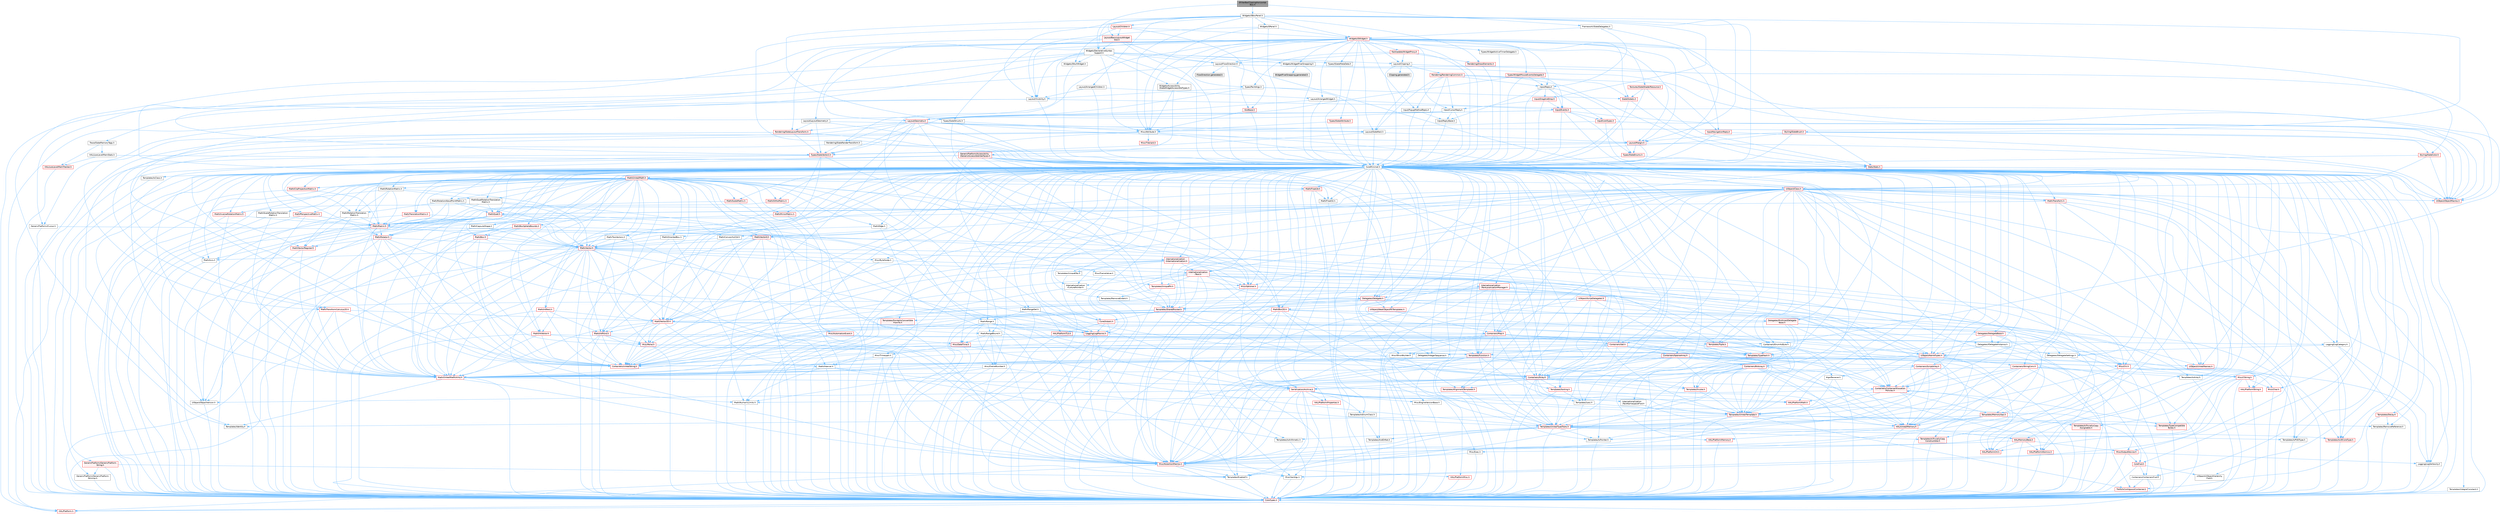 digraph "SFilterBarClippingHorizontalBox.h"
{
 // INTERACTIVE_SVG=YES
 // LATEX_PDF_SIZE
  bgcolor="transparent";
  edge [fontname=Helvetica,fontsize=10,labelfontname=Helvetica,labelfontsize=10];
  node [fontname=Helvetica,fontsize=10,shape=box,height=0.2,width=0.4];
  Node1 [id="Node000001",label="SFilterBarClippingHorizontal\lBox.h",height=0.2,width=0.4,color="gray40", fillcolor="grey60", style="filled", fontcolor="black",tooltip=" "];
  Node1 -> Node2 [id="edge1_Node000001_Node000002",color="steelblue1",style="solid",tooltip=" "];
  Node2 [id="Node000002",label="Widgets/DeclarativeSyntax\lSupport.h",height=0.2,width=0.4,color="grey40", fillcolor="white", style="filled",URL="$d9/d96/DeclarativeSyntaxSupport_8h.html",tooltip=" "];
  Node2 -> Node3 [id="edge2_Node000002_Node000003",color="steelblue1",style="solid",tooltip=" "];
  Node3 [id="Node000003",label="CoreMinimal.h",height=0.2,width=0.4,color="grey40", fillcolor="white", style="filled",URL="$d7/d67/CoreMinimal_8h.html",tooltip=" "];
  Node3 -> Node4 [id="edge3_Node000003_Node000004",color="steelblue1",style="solid",tooltip=" "];
  Node4 [id="Node000004",label="CoreTypes.h",height=0.2,width=0.4,color="red", fillcolor="#FFF0F0", style="filled",URL="$dc/dec/CoreTypes_8h.html",tooltip=" "];
  Node4 -> Node5 [id="edge4_Node000004_Node000005",color="steelblue1",style="solid",tooltip=" "];
  Node5 [id="Node000005",label="HAL/Platform.h",height=0.2,width=0.4,color="red", fillcolor="#FFF0F0", style="filled",URL="$d9/dd0/Platform_8h.html",tooltip=" "];
  Node3 -> Node18 [id="edge5_Node000003_Node000018",color="steelblue1",style="solid",tooltip=" "];
  Node18 [id="Node000018",label="CoreFwd.h",height=0.2,width=0.4,color="red", fillcolor="#FFF0F0", style="filled",URL="$d1/d1e/CoreFwd_8h.html",tooltip=" "];
  Node18 -> Node4 [id="edge6_Node000018_Node000004",color="steelblue1",style="solid",tooltip=" "];
  Node18 -> Node19 [id="edge7_Node000018_Node000019",color="steelblue1",style="solid",tooltip=" "];
  Node19 [id="Node000019",label="Containers/ContainersFwd.h",height=0.2,width=0.4,color="grey40", fillcolor="white", style="filled",URL="$d4/d0a/ContainersFwd_8h.html",tooltip=" "];
  Node19 -> Node5 [id="edge8_Node000019_Node000005",color="steelblue1",style="solid",tooltip=" "];
  Node19 -> Node4 [id="edge9_Node000019_Node000004",color="steelblue1",style="solid",tooltip=" "];
  Node19 -> Node20 [id="edge10_Node000019_Node000020",color="steelblue1",style="solid",tooltip=" "];
  Node20 [id="Node000020",label="Traits/IsContiguousContainer.h",height=0.2,width=0.4,color="red", fillcolor="#FFF0F0", style="filled",URL="$d5/d3c/IsContiguousContainer_8h.html",tooltip=" "];
  Node20 -> Node4 [id="edge11_Node000020_Node000004",color="steelblue1",style="solid",tooltip=" "];
  Node18 -> Node24 [id="edge12_Node000018_Node000024",color="steelblue1",style="solid",tooltip=" "];
  Node24 [id="Node000024",label="UObject/UObjectHierarchy\lFwd.h",height=0.2,width=0.4,color="grey40", fillcolor="white", style="filled",URL="$d3/d13/UObjectHierarchyFwd_8h.html",tooltip=" "];
  Node3 -> Node24 [id="edge13_Node000003_Node000024",color="steelblue1",style="solid",tooltip=" "];
  Node3 -> Node19 [id="edge14_Node000003_Node000019",color="steelblue1",style="solid",tooltip=" "];
  Node3 -> Node25 [id="edge15_Node000003_Node000025",color="steelblue1",style="solid",tooltip=" "];
  Node25 [id="Node000025",label="Misc/VarArgs.h",height=0.2,width=0.4,color="grey40", fillcolor="white", style="filled",URL="$d5/d6f/VarArgs_8h.html",tooltip=" "];
  Node25 -> Node4 [id="edge16_Node000025_Node000004",color="steelblue1",style="solid",tooltip=" "];
  Node3 -> Node26 [id="edge17_Node000003_Node000026",color="steelblue1",style="solid",tooltip=" "];
  Node26 [id="Node000026",label="Logging/LogVerbosity.h",height=0.2,width=0.4,color="grey40", fillcolor="white", style="filled",URL="$d2/d8f/LogVerbosity_8h.html",tooltip=" "];
  Node26 -> Node4 [id="edge18_Node000026_Node000004",color="steelblue1",style="solid",tooltip=" "];
  Node3 -> Node27 [id="edge19_Node000003_Node000027",color="steelblue1",style="solid",tooltip=" "];
  Node27 [id="Node000027",label="Misc/OutputDevice.h",height=0.2,width=0.4,color="red", fillcolor="#FFF0F0", style="filled",URL="$d7/d32/OutputDevice_8h.html",tooltip=" "];
  Node27 -> Node18 [id="edge20_Node000027_Node000018",color="steelblue1",style="solid",tooltip=" "];
  Node27 -> Node4 [id="edge21_Node000027_Node000004",color="steelblue1",style="solid",tooltip=" "];
  Node27 -> Node26 [id="edge22_Node000027_Node000026",color="steelblue1",style="solid",tooltip=" "];
  Node27 -> Node25 [id="edge23_Node000027_Node000025",color="steelblue1",style="solid",tooltip=" "];
  Node3 -> Node33 [id="edge24_Node000003_Node000033",color="steelblue1",style="solid",tooltip=" "];
  Node33 [id="Node000033",label="HAL/PlatformCrt.h",height=0.2,width=0.4,color="red", fillcolor="#FFF0F0", style="filled",URL="$d8/d75/PlatformCrt_8h.html",tooltip=" "];
  Node3 -> Node43 [id="edge25_Node000003_Node000043",color="steelblue1",style="solid",tooltip=" "];
  Node43 [id="Node000043",label="HAL/PlatformMisc.h",height=0.2,width=0.4,color="red", fillcolor="#FFF0F0", style="filled",URL="$d0/df5/PlatformMisc_8h.html",tooltip=" "];
  Node43 -> Node4 [id="edge26_Node000043_Node000004",color="steelblue1",style="solid",tooltip=" "];
  Node3 -> Node62 [id="edge27_Node000003_Node000062",color="steelblue1",style="solid",tooltip=" "];
  Node62 [id="Node000062",label="Misc/AssertionMacros.h",height=0.2,width=0.4,color="red", fillcolor="#FFF0F0", style="filled",URL="$d0/dfa/AssertionMacros_8h.html",tooltip=" "];
  Node62 -> Node4 [id="edge28_Node000062_Node000004",color="steelblue1",style="solid",tooltip=" "];
  Node62 -> Node5 [id="edge29_Node000062_Node000005",color="steelblue1",style="solid",tooltip=" "];
  Node62 -> Node43 [id="edge30_Node000062_Node000043",color="steelblue1",style="solid",tooltip=" "];
  Node62 -> Node63 [id="edge31_Node000062_Node000063",color="steelblue1",style="solid",tooltip=" "];
  Node63 [id="Node000063",label="Templates/EnableIf.h",height=0.2,width=0.4,color="grey40", fillcolor="white", style="filled",URL="$d7/d60/EnableIf_8h.html",tooltip=" "];
  Node63 -> Node4 [id="edge32_Node000063_Node000004",color="steelblue1",style="solid",tooltip=" "];
  Node62 -> Node25 [id="edge33_Node000062_Node000025",color="steelblue1",style="solid",tooltip=" "];
  Node3 -> Node71 [id="edge34_Node000003_Node000071",color="steelblue1",style="solid",tooltip=" "];
  Node71 [id="Node000071",label="Templates/IsPointer.h",height=0.2,width=0.4,color="grey40", fillcolor="white", style="filled",URL="$d7/d05/IsPointer_8h.html",tooltip=" "];
  Node71 -> Node4 [id="edge35_Node000071_Node000004",color="steelblue1",style="solid",tooltip=" "];
  Node3 -> Node72 [id="edge36_Node000003_Node000072",color="steelblue1",style="solid",tooltip=" "];
  Node72 [id="Node000072",label="HAL/PlatformMemory.h",height=0.2,width=0.4,color="red", fillcolor="#FFF0F0", style="filled",URL="$de/d68/PlatformMemory_8h.html",tooltip=" "];
  Node72 -> Node4 [id="edge37_Node000072_Node000004",color="steelblue1",style="solid",tooltip=" "];
  Node3 -> Node55 [id="edge38_Node000003_Node000055",color="steelblue1",style="solid",tooltip=" "];
  Node55 [id="Node000055",label="HAL/PlatformAtomics.h",height=0.2,width=0.4,color="red", fillcolor="#FFF0F0", style="filled",URL="$d3/d36/PlatformAtomics_8h.html",tooltip=" "];
  Node55 -> Node4 [id="edge39_Node000055_Node000004",color="steelblue1",style="solid",tooltip=" "];
  Node3 -> Node77 [id="edge40_Node000003_Node000077",color="steelblue1",style="solid",tooltip=" "];
  Node77 [id="Node000077",label="Misc/Exec.h",height=0.2,width=0.4,color="grey40", fillcolor="white", style="filled",URL="$de/ddb/Exec_8h.html",tooltip=" "];
  Node77 -> Node4 [id="edge41_Node000077_Node000004",color="steelblue1",style="solid",tooltip=" "];
  Node77 -> Node62 [id="edge42_Node000077_Node000062",color="steelblue1",style="solid",tooltip=" "];
  Node3 -> Node78 [id="edge43_Node000003_Node000078",color="steelblue1",style="solid",tooltip=" "];
  Node78 [id="Node000078",label="HAL/MemoryBase.h",height=0.2,width=0.4,color="red", fillcolor="#FFF0F0", style="filled",URL="$d6/d9f/MemoryBase_8h.html",tooltip=" "];
  Node78 -> Node4 [id="edge44_Node000078_Node000004",color="steelblue1",style="solid",tooltip=" "];
  Node78 -> Node55 [id="edge45_Node000078_Node000055",color="steelblue1",style="solid",tooltip=" "];
  Node78 -> Node33 [id="edge46_Node000078_Node000033",color="steelblue1",style="solid",tooltip=" "];
  Node78 -> Node77 [id="edge47_Node000078_Node000077",color="steelblue1",style="solid",tooltip=" "];
  Node78 -> Node27 [id="edge48_Node000078_Node000027",color="steelblue1",style="solid",tooltip=" "];
  Node3 -> Node88 [id="edge49_Node000003_Node000088",color="steelblue1",style="solid",tooltip=" "];
  Node88 [id="Node000088",label="HAL/UnrealMemory.h",height=0.2,width=0.4,color="red", fillcolor="#FFF0F0", style="filled",URL="$d9/d96/UnrealMemory_8h.html",tooltip=" "];
  Node88 -> Node4 [id="edge50_Node000088_Node000004",color="steelblue1",style="solid",tooltip=" "];
  Node88 -> Node78 [id="edge51_Node000088_Node000078",color="steelblue1",style="solid",tooltip=" "];
  Node88 -> Node72 [id="edge52_Node000088_Node000072",color="steelblue1",style="solid",tooltip=" "];
  Node88 -> Node71 [id="edge53_Node000088_Node000071",color="steelblue1",style="solid",tooltip=" "];
  Node3 -> Node90 [id="edge54_Node000003_Node000090",color="steelblue1",style="solid",tooltip=" "];
  Node90 [id="Node000090",label="Templates/IsArithmetic.h",height=0.2,width=0.4,color="grey40", fillcolor="white", style="filled",URL="$d2/d5d/IsArithmetic_8h.html",tooltip=" "];
  Node90 -> Node4 [id="edge55_Node000090_Node000004",color="steelblue1",style="solid",tooltip=" "];
  Node3 -> Node84 [id="edge56_Node000003_Node000084",color="steelblue1",style="solid",tooltip=" "];
  Node84 [id="Node000084",label="Templates/AndOrNot.h",height=0.2,width=0.4,color="grey40", fillcolor="white", style="filled",URL="$db/d0a/AndOrNot_8h.html",tooltip=" "];
  Node84 -> Node4 [id="edge57_Node000084_Node000004",color="steelblue1",style="solid",tooltip=" "];
  Node3 -> Node91 [id="edge58_Node000003_Node000091",color="steelblue1",style="solid",tooltip=" "];
  Node91 [id="Node000091",label="Templates/IsPODType.h",height=0.2,width=0.4,color="grey40", fillcolor="white", style="filled",URL="$d7/db1/IsPODType_8h.html",tooltip=" "];
  Node91 -> Node4 [id="edge59_Node000091_Node000004",color="steelblue1",style="solid",tooltip=" "];
  Node3 -> Node92 [id="edge60_Node000003_Node000092",color="steelblue1",style="solid",tooltip=" "];
  Node92 [id="Node000092",label="Templates/IsUECoreType.h",height=0.2,width=0.4,color="red", fillcolor="#FFF0F0", style="filled",URL="$d1/db8/IsUECoreType_8h.html",tooltip=" "];
  Node92 -> Node4 [id="edge61_Node000092_Node000004",color="steelblue1",style="solid",tooltip=" "];
  Node3 -> Node85 [id="edge62_Node000003_Node000085",color="steelblue1",style="solid",tooltip=" "];
  Node85 [id="Node000085",label="Templates/IsTriviallyCopy\lConstructible.h",height=0.2,width=0.4,color="red", fillcolor="#FFF0F0", style="filled",URL="$d3/d78/IsTriviallyCopyConstructible_8h.html",tooltip=" "];
  Node85 -> Node4 [id="edge63_Node000085_Node000004",color="steelblue1",style="solid",tooltip=" "];
  Node3 -> Node93 [id="edge64_Node000003_Node000093",color="steelblue1",style="solid",tooltip=" "];
  Node93 [id="Node000093",label="Templates/UnrealTypeTraits.h",height=0.2,width=0.4,color="red", fillcolor="#FFF0F0", style="filled",URL="$d2/d2d/UnrealTypeTraits_8h.html",tooltip=" "];
  Node93 -> Node4 [id="edge65_Node000093_Node000004",color="steelblue1",style="solid",tooltip=" "];
  Node93 -> Node71 [id="edge66_Node000093_Node000071",color="steelblue1",style="solid",tooltip=" "];
  Node93 -> Node62 [id="edge67_Node000093_Node000062",color="steelblue1",style="solid",tooltip=" "];
  Node93 -> Node84 [id="edge68_Node000093_Node000084",color="steelblue1",style="solid",tooltip=" "];
  Node93 -> Node63 [id="edge69_Node000093_Node000063",color="steelblue1",style="solid",tooltip=" "];
  Node93 -> Node90 [id="edge70_Node000093_Node000090",color="steelblue1",style="solid",tooltip=" "];
  Node93 -> Node91 [id="edge71_Node000093_Node000091",color="steelblue1",style="solid",tooltip=" "];
  Node93 -> Node92 [id="edge72_Node000093_Node000092",color="steelblue1",style="solid",tooltip=" "];
  Node93 -> Node85 [id="edge73_Node000093_Node000085",color="steelblue1",style="solid",tooltip=" "];
  Node3 -> Node63 [id="edge74_Node000003_Node000063",color="steelblue1",style="solid",tooltip=" "];
  Node3 -> Node95 [id="edge75_Node000003_Node000095",color="steelblue1",style="solid",tooltip=" "];
  Node95 [id="Node000095",label="Templates/RemoveReference.h",height=0.2,width=0.4,color="grey40", fillcolor="white", style="filled",URL="$da/dbe/RemoveReference_8h.html",tooltip=" "];
  Node95 -> Node4 [id="edge76_Node000095_Node000004",color="steelblue1",style="solid",tooltip=" "];
  Node3 -> Node96 [id="edge77_Node000003_Node000096",color="steelblue1",style="solid",tooltip=" "];
  Node96 [id="Node000096",label="Templates/IntegralConstant.h",height=0.2,width=0.4,color="grey40", fillcolor="white", style="filled",URL="$db/d1b/IntegralConstant_8h.html",tooltip=" "];
  Node96 -> Node4 [id="edge78_Node000096_Node000004",color="steelblue1",style="solid",tooltip=" "];
  Node3 -> Node97 [id="edge79_Node000003_Node000097",color="steelblue1",style="solid",tooltip=" "];
  Node97 [id="Node000097",label="Templates/IsClass.h",height=0.2,width=0.4,color="grey40", fillcolor="white", style="filled",URL="$db/dcb/IsClass_8h.html",tooltip=" "];
  Node97 -> Node4 [id="edge80_Node000097_Node000004",color="steelblue1",style="solid",tooltip=" "];
  Node3 -> Node98 [id="edge81_Node000003_Node000098",color="steelblue1",style="solid",tooltip=" "];
  Node98 [id="Node000098",label="Templates/TypeCompatible\lBytes.h",height=0.2,width=0.4,color="red", fillcolor="#FFF0F0", style="filled",URL="$df/d0a/TypeCompatibleBytes_8h.html",tooltip=" "];
  Node98 -> Node4 [id="edge82_Node000098_Node000004",color="steelblue1",style="solid",tooltip=" "];
  Node3 -> Node20 [id="edge83_Node000003_Node000020",color="steelblue1",style="solid",tooltip=" "];
  Node3 -> Node99 [id="edge84_Node000003_Node000099",color="steelblue1",style="solid",tooltip=" "];
  Node99 [id="Node000099",label="Templates/UnrealTemplate.h",height=0.2,width=0.4,color="red", fillcolor="#FFF0F0", style="filled",URL="$d4/d24/UnrealTemplate_8h.html",tooltip=" "];
  Node99 -> Node4 [id="edge85_Node000099_Node000004",color="steelblue1",style="solid",tooltip=" "];
  Node99 -> Node71 [id="edge86_Node000099_Node000071",color="steelblue1",style="solid",tooltip=" "];
  Node99 -> Node88 [id="edge87_Node000099_Node000088",color="steelblue1",style="solid",tooltip=" "];
  Node99 -> Node93 [id="edge88_Node000099_Node000093",color="steelblue1",style="solid",tooltip=" "];
  Node99 -> Node95 [id="edge89_Node000099_Node000095",color="steelblue1",style="solid",tooltip=" "];
  Node99 -> Node98 [id="edge90_Node000099_Node000098",color="steelblue1",style="solid",tooltip=" "];
  Node99 -> Node66 [id="edge91_Node000099_Node000066",color="steelblue1",style="solid",tooltip=" "];
  Node66 [id="Node000066",label="Templates/Identity.h",height=0.2,width=0.4,color="grey40", fillcolor="white", style="filled",URL="$d0/dd5/Identity_8h.html",tooltip=" "];
  Node99 -> Node20 [id="edge92_Node000099_Node000020",color="steelblue1",style="solid",tooltip=" "];
  Node3 -> Node48 [id="edge93_Node000003_Node000048",color="steelblue1",style="solid",tooltip=" "];
  Node48 [id="Node000048",label="Math/NumericLimits.h",height=0.2,width=0.4,color="grey40", fillcolor="white", style="filled",URL="$df/d1b/NumericLimits_8h.html",tooltip=" "];
  Node48 -> Node4 [id="edge94_Node000048_Node000004",color="steelblue1",style="solid",tooltip=" "];
  Node3 -> Node103 [id="edge95_Node000003_Node000103",color="steelblue1",style="solid",tooltip=" "];
  Node103 [id="Node000103",label="HAL/PlatformMath.h",height=0.2,width=0.4,color="red", fillcolor="#FFF0F0", style="filled",URL="$dc/d53/PlatformMath_8h.html",tooltip=" "];
  Node103 -> Node4 [id="edge96_Node000103_Node000004",color="steelblue1",style="solid",tooltip=" "];
  Node3 -> Node86 [id="edge97_Node000003_Node000086",color="steelblue1",style="solid",tooltip=" "];
  Node86 [id="Node000086",label="Templates/IsTriviallyCopy\lAssignable.h",height=0.2,width=0.4,color="red", fillcolor="#FFF0F0", style="filled",URL="$d2/df2/IsTriviallyCopyAssignable_8h.html",tooltip=" "];
  Node86 -> Node4 [id="edge98_Node000086_Node000004",color="steelblue1",style="solid",tooltip=" "];
  Node3 -> Node111 [id="edge99_Node000003_Node000111",color="steelblue1",style="solid",tooltip=" "];
  Node111 [id="Node000111",label="Templates/MemoryOps.h",height=0.2,width=0.4,color="red", fillcolor="#FFF0F0", style="filled",URL="$db/dea/MemoryOps_8h.html",tooltip=" "];
  Node111 -> Node4 [id="edge100_Node000111_Node000004",color="steelblue1",style="solid",tooltip=" "];
  Node111 -> Node88 [id="edge101_Node000111_Node000088",color="steelblue1",style="solid",tooltip=" "];
  Node111 -> Node86 [id="edge102_Node000111_Node000086",color="steelblue1",style="solid",tooltip=" "];
  Node111 -> Node85 [id="edge103_Node000111_Node000085",color="steelblue1",style="solid",tooltip=" "];
  Node111 -> Node93 [id="edge104_Node000111_Node000093",color="steelblue1",style="solid",tooltip=" "];
  Node3 -> Node112 [id="edge105_Node000003_Node000112",color="steelblue1",style="solid",tooltip=" "];
  Node112 [id="Node000112",label="Containers/ContainerAllocation\lPolicies.h",height=0.2,width=0.4,color="red", fillcolor="#FFF0F0", style="filled",URL="$d7/dff/ContainerAllocationPolicies_8h.html",tooltip=" "];
  Node112 -> Node4 [id="edge106_Node000112_Node000004",color="steelblue1",style="solid",tooltip=" "];
  Node112 -> Node112 [id="edge107_Node000112_Node000112",color="steelblue1",style="solid",tooltip=" "];
  Node112 -> Node103 [id="edge108_Node000112_Node000103",color="steelblue1",style="solid",tooltip=" "];
  Node112 -> Node88 [id="edge109_Node000112_Node000088",color="steelblue1",style="solid",tooltip=" "];
  Node112 -> Node48 [id="edge110_Node000112_Node000048",color="steelblue1",style="solid",tooltip=" "];
  Node112 -> Node62 [id="edge111_Node000112_Node000062",color="steelblue1",style="solid",tooltip=" "];
  Node112 -> Node111 [id="edge112_Node000112_Node000111",color="steelblue1",style="solid",tooltip=" "];
  Node112 -> Node98 [id="edge113_Node000112_Node000098",color="steelblue1",style="solid",tooltip=" "];
  Node3 -> Node115 [id="edge114_Node000003_Node000115",color="steelblue1",style="solid",tooltip=" "];
  Node115 [id="Node000115",label="Templates/IsEnumClass.h",height=0.2,width=0.4,color="grey40", fillcolor="white", style="filled",URL="$d7/d15/IsEnumClass_8h.html",tooltip=" "];
  Node115 -> Node4 [id="edge115_Node000115_Node000004",color="steelblue1",style="solid",tooltip=" "];
  Node115 -> Node84 [id="edge116_Node000115_Node000084",color="steelblue1",style="solid",tooltip=" "];
  Node3 -> Node116 [id="edge117_Node000003_Node000116",color="steelblue1",style="solid",tooltip=" "];
  Node116 [id="Node000116",label="HAL/PlatformProperties.h",height=0.2,width=0.4,color="red", fillcolor="#FFF0F0", style="filled",URL="$d9/db0/PlatformProperties_8h.html",tooltip=" "];
  Node116 -> Node4 [id="edge118_Node000116_Node000004",color="steelblue1",style="solid",tooltip=" "];
  Node3 -> Node119 [id="edge119_Node000003_Node000119",color="steelblue1",style="solid",tooltip=" "];
  Node119 [id="Node000119",label="Misc/EngineVersionBase.h",height=0.2,width=0.4,color="grey40", fillcolor="white", style="filled",URL="$d5/d2b/EngineVersionBase_8h.html",tooltip=" "];
  Node119 -> Node4 [id="edge120_Node000119_Node000004",color="steelblue1",style="solid",tooltip=" "];
  Node3 -> Node120 [id="edge121_Node000003_Node000120",color="steelblue1",style="solid",tooltip=" "];
  Node120 [id="Node000120",label="Internationalization\l/TextNamespaceFwd.h",height=0.2,width=0.4,color="grey40", fillcolor="white", style="filled",URL="$d8/d97/TextNamespaceFwd_8h.html",tooltip=" "];
  Node120 -> Node4 [id="edge122_Node000120_Node000004",color="steelblue1",style="solid",tooltip=" "];
  Node3 -> Node121 [id="edge123_Node000003_Node000121",color="steelblue1",style="solid",tooltip=" "];
  Node121 [id="Node000121",label="Serialization/Archive.h",height=0.2,width=0.4,color="red", fillcolor="#FFF0F0", style="filled",URL="$d7/d3b/Archive_8h.html",tooltip=" "];
  Node121 -> Node18 [id="edge124_Node000121_Node000018",color="steelblue1",style="solid",tooltip=" "];
  Node121 -> Node4 [id="edge125_Node000121_Node000004",color="steelblue1",style="solid",tooltip=" "];
  Node121 -> Node116 [id="edge126_Node000121_Node000116",color="steelblue1",style="solid",tooltip=" "];
  Node121 -> Node120 [id="edge127_Node000121_Node000120",color="steelblue1",style="solid",tooltip=" "];
  Node121 -> Node62 [id="edge128_Node000121_Node000062",color="steelblue1",style="solid",tooltip=" "];
  Node121 -> Node119 [id="edge129_Node000121_Node000119",color="steelblue1",style="solid",tooltip=" "];
  Node121 -> Node25 [id="edge130_Node000121_Node000025",color="steelblue1",style="solid",tooltip=" "];
  Node121 -> Node63 [id="edge131_Node000121_Node000063",color="steelblue1",style="solid",tooltip=" "];
  Node121 -> Node115 [id="edge132_Node000121_Node000115",color="steelblue1",style="solid",tooltip=" "];
  Node121 -> Node99 [id="edge133_Node000121_Node000099",color="steelblue1",style="solid",tooltip=" "];
  Node121 -> Node124 [id="edge134_Node000121_Node000124",color="steelblue1",style="solid",tooltip=" "];
  Node124 [id="Node000124",label="UObject/ObjectVersion.h",height=0.2,width=0.4,color="grey40", fillcolor="white", style="filled",URL="$da/d63/ObjectVersion_8h.html",tooltip=" "];
  Node124 -> Node4 [id="edge135_Node000124_Node000004",color="steelblue1",style="solid",tooltip=" "];
  Node3 -> Node125 [id="edge136_Node000003_Node000125",color="steelblue1",style="solid",tooltip=" "];
  Node125 [id="Node000125",label="Templates/Less.h",height=0.2,width=0.4,color="grey40", fillcolor="white", style="filled",URL="$de/dc8/Less_8h.html",tooltip=" "];
  Node125 -> Node4 [id="edge137_Node000125_Node000004",color="steelblue1",style="solid",tooltip=" "];
  Node125 -> Node99 [id="edge138_Node000125_Node000099",color="steelblue1",style="solid",tooltip=" "];
  Node3 -> Node126 [id="edge139_Node000003_Node000126",color="steelblue1",style="solid",tooltip=" "];
  Node126 [id="Node000126",label="Templates/Sorting.h",height=0.2,width=0.4,color="red", fillcolor="#FFF0F0", style="filled",URL="$d3/d9e/Sorting_8h.html",tooltip=" "];
  Node126 -> Node4 [id="edge140_Node000126_Node000004",color="steelblue1",style="solid",tooltip=" "];
  Node126 -> Node103 [id="edge141_Node000126_Node000103",color="steelblue1",style="solid",tooltip=" "];
  Node126 -> Node125 [id="edge142_Node000126_Node000125",color="steelblue1",style="solid",tooltip=" "];
  Node3 -> Node137 [id="edge143_Node000003_Node000137",color="steelblue1",style="solid",tooltip=" "];
  Node137 [id="Node000137",label="Misc/Char.h",height=0.2,width=0.4,color="red", fillcolor="#FFF0F0", style="filled",URL="$d0/d58/Char_8h.html",tooltip=" "];
  Node137 -> Node4 [id="edge144_Node000137_Node000004",color="steelblue1",style="solid",tooltip=" "];
  Node3 -> Node140 [id="edge145_Node000003_Node000140",color="steelblue1",style="solid",tooltip=" "];
  Node140 [id="Node000140",label="GenericPlatform/GenericPlatform\lStricmp.h",height=0.2,width=0.4,color="grey40", fillcolor="white", style="filled",URL="$d2/d86/GenericPlatformStricmp_8h.html",tooltip=" "];
  Node140 -> Node4 [id="edge146_Node000140_Node000004",color="steelblue1",style="solid",tooltip=" "];
  Node3 -> Node141 [id="edge147_Node000003_Node000141",color="steelblue1",style="solid",tooltip=" "];
  Node141 [id="Node000141",label="GenericPlatform/GenericPlatform\lString.h",height=0.2,width=0.4,color="red", fillcolor="#FFF0F0", style="filled",URL="$dd/d20/GenericPlatformString_8h.html",tooltip=" "];
  Node141 -> Node4 [id="edge148_Node000141_Node000004",color="steelblue1",style="solid",tooltip=" "];
  Node141 -> Node140 [id="edge149_Node000141_Node000140",color="steelblue1",style="solid",tooltip=" "];
  Node141 -> Node63 [id="edge150_Node000141_Node000063",color="steelblue1",style="solid",tooltip=" "];
  Node3 -> Node74 [id="edge151_Node000003_Node000074",color="steelblue1",style="solid",tooltip=" "];
  Node74 [id="Node000074",label="HAL/PlatformString.h",height=0.2,width=0.4,color="red", fillcolor="#FFF0F0", style="filled",URL="$db/db5/PlatformString_8h.html",tooltip=" "];
  Node74 -> Node4 [id="edge152_Node000074_Node000004",color="steelblue1",style="solid",tooltip=" "];
  Node3 -> Node144 [id="edge153_Node000003_Node000144",color="steelblue1",style="solid",tooltip=" "];
  Node144 [id="Node000144",label="Misc/CString.h",height=0.2,width=0.4,color="red", fillcolor="#FFF0F0", style="filled",URL="$d2/d49/CString_8h.html",tooltip=" "];
  Node144 -> Node4 [id="edge154_Node000144_Node000004",color="steelblue1",style="solid",tooltip=" "];
  Node144 -> Node33 [id="edge155_Node000144_Node000033",color="steelblue1",style="solid",tooltip=" "];
  Node144 -> Node74 [id="edge156_Node000144_Node000074",color="steelblue1",style="solid",tooltip=" "];
  Node144 -> Node62 [id="edge157_Node000144_Node000062",color="steelblue1",style="solid",tooltip=" "];
  Node144 -> Node137 [id="edge158_Node000144_Node000137",color="steelblue1",style="solid",tooltip=" "];
  Node144 -> Node25 [id="edge159_Node000144_Node000025",color="steelblue1",style="solid",tooltip=" "];
  Node3 -> Node145 [id="edge160_Node000003_Node000145",color="steelblue1",style="solid",tooltip=" "];
  Node145 [id="Node000145",label="Misc/Crc.h",height=0.2,width=0.4,color="red", fillcolor="#FFF0F0", style="filled",URL="$d4/dd2/Crc_8h.html",tooltip=" "];
  Node145 -> Node4 [id="edge161_Node000145_Node000004",color="steelblue1",style="solid",tooltip=" "];
  Node145 -> Node74 [id="edge162_Node000145_Node000074",color="steelblue1",style="solid",tooltip=" "];
  Node145 -> Node62 [id="edge163_Node000145_Node000062",color="steelblue1",style="solid",tooltip=" "];
  Node145 -> Node144 [id="edge164_Node000145_Node000144",color="steelblue1",style="solid",tooltip=" "];
  Node145 -> Node137 [id="edge165_Node000145_Node000137",color="steelblue1",style="solid",tooltip=" "];
  Node145 -> Node93 [id="edge166_Node000145_Node000093",color="steelblue1",style="solid",tooltip=" "];
  Node3 -> Node136 [id="edge167_Node000003_Node000136",color="steelblue1",style="solid",tooltip=" "];
  Node136 [id="Node000136",label="Math/UnrealMathUtility.h",height=0.2,width=0.4,color="red", fillcolor="#FFF0F0", style="filled",URL="$db/db8/UnrealMathUtility_8h.html",tooltip=" "];
  Node136 -> Node4 [id="edge168_Node000136_Node000004",color="steelblue1",style="solid",tooltip=" "];
  Node136 -> Node62 [id="edge169_Node000136_Node000062",color="steelblue1",style="solid",tooltip=" "];
  Node136 -> Node103 [id="edge170_Node000136_Node000103",color="steelblue1",style="solid",tooltip=" "];
  Node136 -> Node66 [id="edge171_Node000136_Node000066",color="steelblue1",style="solid",tooltip=" "];
  Node3 -> Node146 [id="edge172_Node000003_Node000146",color="steelblue1",style="solid",tooltip=" "];
  Node146 [id="Node000146",label="Containers/UnrealString.h",height=0.2,width=0.4,color="red", fillcolor="#FFF0F0", style="filled",URL="$d5/dba/UnrealString_8h.html",tooltip=" "];
  Node3 -> Node150 [id="edge173_Node000003_Node000150",color="steelblue1",style="solid",tooltip=" "];
  Node150 [id="Node000150",label="Containers/Array.h",height=0.2,width=0.4,color="red", fillcolor="#FFF0F0", style="filled",URL="$df/dd0/Array_8h.html",tooltip=" "];
  Node150 -> Node4 [id="edge174_Node000150_Node000004",color="steelblue1",style="solid",tooltip=" "];
  Node150 -> Node62 [id="edge175_Node000150_Node000062",color="steelblue1",style="solid",tooltip=" "];
  Node150 -> Node88 [id="edge176_Node000150_Node000088",color="steelblue1",style="solid",tooltip=" "];
  Node150 -> Node93 [id="edge177_Node000150_Node000093",color="steelblue1",style="solid",tooltip=" "];
  Node150 -> Node99 [id="edge178_Node000150_Node000099",color="steelblue1",style="solid",tooltip=" "];
  Node150 -> Node112 [id="edge179_Node000150_Node000112",color="steelblue1",style="solid",tooltip=" "];
  Node150 -> Node121 [id="edge180_Node000150_Node000121",color="steelblue1",style="solid",tooltip=" "];
  Node150 -> Node129 [id="edge181_Node000150_Node000129",color="steelblue1",style="solid",tooltip=" "];
  Node129 [id="Node000129",label="Templates/Invoke.h",height=0.2,width=0.4,color="red", fillcolor="#FFF0F0", style="filled",URL="$d7/deb/Invoke_8h.html",tooltip=" "];
  Node129 -> Node4 [id="edge182_Node000129_Node000004",color="steelblue1",style="solid",tooltip=" "];
  Node129 -> Node99 [id="edge183_Node000129_Node000099",color="steelblue1",style="solid",tooltip=" "];
  Node150 -> Node125 [id="edge184_Node000150_Node000125",color="steelblue1",style="solid",tooltip=" "];
  Node150 -> Node126 [id="edge185_Node000150_Node000126",color="steelblue1",style="solid",tooltip=" "];
  Node150 -> Node173 [id="edge186_Node000150_Node000173",color="steelblue1",style="solid",tooltip=" "];
  Node173 [id="Node000173",label="Templates/AlignmentTemplates.h",height=0.2,width=0.4,color="red", fillcolor="#FFF0F0", style="filled",URL="$dd/d32/AlignmentTemplates_8h.html",tooltip=" "];
  Node173 -> Node4 [id="edge187_Node000173_Node000004",color="steelblue1",style="solid",tooltip=" "];
  Node173 -> Node71 [id="edge188_Node000173_Node000071",color="steelblue1",style="solid",tooltip=" "];
  Node3 -> Node174 [id="edge189_Node000003_Node000174",color="steelblue1",style="solid",tooltip=" "];
  Node174 [id="Node000174",label="Misc/FrameNumber.h",height=0.2,width=0.4,color="grey40", fillcolor="white", style="filled",URL="$dd/dbd/FrameNumber_8h.html",tooltip=" "];
  Node174 -> Node4 [id="edge190_Node000174_Node000004",color="steelblue1",style="solid",tooltip=" "];
  Node174 -> Node48 [id="edge191_Node000174_Node000048",color="steelblue1",style="solid",tooltip=" "];
  Node174 -> Node136 [id="edge192_Node000174_Node000136",color="steelblue1",style="solid",tooltip=" "];
  Node174 -> Node63 [id="edge193_Node000174_Node000063",color="steelblue1",style="solid",tooltip=" "];
  Node174 -> Node93 [id="edge194_Node000174_Node000093",color="steelblue1",style="solid",tooltip=" "];
  Node3 -> Node175 [id="edge195_Node000003_Node000175",color="steelblue1",style="solid",tooltip=" "];
  Node175 [id="Node000175",label="Misc/Timespan.h",height=0.2,width=0.4,color="grey40", fillcolor="white", style="filled",URL="$da/dd9/Timespan_8h.html",tooltip=" "];
  Node175 -> Node4 [id="edge196_Node000175_Node000004",color="steelblue1",style="solid",tooltip=" "];
  Node175 -> Node176 [id="edge197_Node000175_Node000176",color="steelblue1",style="solid",tooltip=" "];
  Node176 [id="Node000176",label="Math/Interval.h",height=0.2,width=0.4,color="grey40", fillcolor="white", style="filled",URL="$d1/d55/Interval_8h.html",tooltip=" "];
  Node176 -> Node4 [id="edge198_Node000176_Node000004",color="steelblue1",style="solid",tooltip=" "];
  Node176 -> Node90 [id="edge199_Node000176_Node000090",color="steelblue1",style="solid",tooltip=" "];
  Node176 -> Node93 [id="edge200_Node000176_Node000093",color="steelblue1",style="solid",tooltip=" "];
  Node176 -> Node48 [id="edge201_Node000176_Node000048",color="steelblue1",style="solid",tooltip=" "];
  Node176 -> Node136 [id="edge202_Node000176_Node000136",color="steelblue1",style="solid",tooltip=" "];
  Node175 -> Node136 [id="edge203_Node000175_Node000136",color="steelblue1",style="solid",tooltip=" "];
  Node175 -> Node62 [id="edge204_Node000175_Node000062",color="steelblue1",style="solid",tooltip=" "];
  Node3 -> Node177 [id="edge205_Node000003_Node000177",color="steelblue1",style="solid",tooltip=" "];
  Node177 [id="Node000177",label="Containers/StringConv.h",height=0.2,width=0.4,color="red", fillcolor="#FFF0F0", style="filled",URL="$d3/ddf/StringConv_8h.html",tooltip=" "];
  Node177 -> Node4 [id="edge206_Node000177_Node000004",color="steelblue1",style="solid",tooltip=" "];
  Node177 -> Node62 [id="edge207_Node000177_Node000062",color="steelblue1",style="solid",tooltip=" "];
  Node177 -> Node112 [id="edge208_Node000177_Node000112",color="steelblue1",style="solid",tooltip=" "];
  Node177 -> Node150 [id="edge209_Node000177_Node000150",color="steelblue1",style="solid",tooltip=" "];
  Node177 -> Node144 [id="edge210_Node000177_Node000144",color="steelblue1",style="solid",tooltip=" "];
  Node177 -> Node178 [id="edge211_Node000177_Node000178",color="steelblue1",style="solid",tooltip=" "];
  Node178 [id="Node000178",label="Templates/IsArray.h",height=0.2,width=0.4,color="grey40", fillcolor="white", style="filled",URL="$d8/d8d/IsArray_8h.html",tooltip=" "];
  Node178 -> Node4 [id="edge212_Node000178_Node000004",color="steelblue1",style="solid",tooltip=" "];
  Node177 -> Node99 [id="edge213_Node000177_Node000099",color="steelblue1",style="solid",tooltip=" "];
  Node177 -> Node93 [id="edge214_Node000177_Node000093",color="steelblue1",style="solid",tooltip=" "];
  Node177 -> Node20 [id="edge215_Node000177_Node000020",color="steelblue1",style="solid",tooltip=" "];
  Node3 -> Node179 [id="edge216_Node000003_Node000179",color="steelblue1",style="solid",tooltip=" "];
  Node179 [id="Node000179",label="UObject/UnrealNames.h",height=0.2,width=0.4,color="red", fillcolor="#FFF0F0", style="filled",URL="$d8/db1/UnrealNames_8h.html",tooltip=" "];
  Node179 -> Node4 [id="edge217_Node000179_Node000004",color="steelblue1",style="solid",tooltip=" "];
  Node3 -> Node181 [id="edge218_Node000003_Node000181",color="steelblue1",style="solid",tooltip=" "];
  Node181 [id="Node000181",label="UObject/NameTypes.h",height=0.2,width=0.4,color="red", fillcolor="#FFF0F0", style="filled",URL="$d6/d35/NameTypes_8h.html",tooltip=" "];
  Node181 -> Node4 [id="edge219_Node000181_Node000004",color="steelblue1",style="solid",tooltip=" "];
  Node181 -> Node62 [id="edge220_Node000181_Node000062",color="steelblue1",style="solid",tooltip=" "];
  Node181 -> Node88 [id="edge221_Node000181_Node000088",color="steelblue1",style="solid",tooltip=" "];
  Node181 -> Node93 [id="edge222_Node000181_Node000093",color="steelblue1",style="solid",tooltip=" "];
  Node181 -> Node99 [id="edge223_Node000181_Node000099",color="steelblue1",style="solid",tooltip=" "];
  Node181 -> Node146 [id="edge224_Node000181_Node000146",color="steelblue1",style="solid",tooltip=" "];
  Node181 -> Node177 [id="edge225_Node000181_Node000177",color="steelblue1",style="solid",tooltip=" "];
  Node181 -> Node179 [id="edge226_Node000181_Node000179",color="steelblue1",style="solid",tooltip=" "];
  Node3 -> Node189 [id="edge227_Node000003_Node000189",color="steelblue1",style="solid",tooltip=" "];
  Node189 [id="Node000189",label="Misc/Parse.h",height=0.2,width=0.4,color="red", fillcolor="#FFF0F0", style="filled",URL="$dc/d71/Parse_8h.html",tooltip=" "];
  Node189 -> Node146 [id="edge228_Node000189_Node000146",color="steelblue1",style="solid",tooltip=" "];
  Node189 -> Node4 [id="edge229_Node000189_Node000004",color="steelblue1",style="solid",tooltip=" "];
  Node189 -> Node33 [id="edge230_Node000189_Node000033",color="steelblue1",style="solid",tooltip=" "];
  Node189 -> Node190 [id="edge231_Node000189_Node000190",color="steelblue1",style="solid",tooltip=" "];
  Node190 [id="Node000190",label="Templates/Function.h",height=0.2,width=0.4,color="red", fillcolor="#FFF0F0", style="filled",URL="$df/df5/Function_8h.html",tooltip=" "];
  Node190 -> Node4 [id="edge232_Node000190_Node000004",color="steelblue1",style="solid",tooltip=" "];
  Node190 -> Node62 [id="edge233_Node000190_Node000062",color="steelblue1",style="solid",tooltip=" "];
  Node190 -> Node88 [id="edge234_Node000190_Node000088",color="steelblue1",style="solid",tooltip=" "];
  Node190 -> Node93 [id="edge235_Node000190_Node000093",color="steelblue1",style="solid",tooltip=" "];
  Node190 -> Node129 [id="edge236_Node000190_Node000129",color="steelblue1",style="solid",tooltip=" "];
  Node190 -> Node99 [id="edge237_Node000190_Node000099",color="steelblue1",style="solid",tooltip=" "];
  Node190 -> Node136 [id="edge238_Node000190_Node000136",color="steelblue1",style="solid",tooltip=" "];
  Node3 -> Node173 [id="edge239_Node000003_Node000173",color="steelblue1",style="solid",tooltip=" "];
  Node3 -> Node192 [id="edge240_Node000003_Node000192",color="steelblue1",style="solid",tooltip=" "];
  Node192 [id="Node000192",label="Misc/StructBuilder.h",height=0.2,width=0.4,color="grey40", fillcolor="white", style="filled",URL="$d9/db3/StructBuilder_8h.html",tooltip=" "];
  Node192 -> Node4 [id="edge241_Node000192_Node000004",color="steelblue1",style="solid",tooltip=" "];
  Node192 -> Node136 [id="edge242_Node000192_Node000136",color="steelblue1",style="solid",tooltip=" "];
  Node192 -> Node173 [id="edge243_Node000192_Node000173",color="steelblue1",style="solid",tooltip=" "];
  Node3 -> Node105 [id="edge244_Node000003_Node000105",color="steelblue1",style="solid",tooltip=" "];
  Node105 [id="Node000105",label="Templates/Decay.h",height=0.2,width=0.4,color="red", fillcolor="#FFF0F0", style="filled",URL="$dd/d0f/Decay_8h.html",tooltip=" "];
  Node105 -> Node4 [id="edge245_Node000105_Node000004",color="steelblue1",style="solid",tooltip=" "];
  Node105 -> Node95 [id="edge246_Node000105_Node000095",color="steelblue1",style="solid",tooltip=" "];
  Node3 -> Node193 [id="edge247_Node000003_Node000193",color="steelblue1",style="solid",tooltip=" "];
  Node193 [id="Node000193",label="Templates/PointerIsConvertible\lFromTo.h",height=0.2,width=0.4,color="red", fillcolor="#FFF0F0", style="filled",URL="$d6/d65/PointerIsConvertibleFromTo_8h.html",tooltip=" "];
  Node193 -> Node4 [id="edge248_Node000193_Node000004",color="steelblue1",style="solid",tooltip=" "];
  Node3 -> Node129 [id="edge249_Node000003_Node000129",color="steelblue1",style="solid",tooltip=" "];
  Node3 -> Node190 [id="edge250_Node000003_Node000190",color="steelblue1",style="solid",tooltip=" "];
  Node3 -> Node162 [id="edge251_Node000003_Node000162",color="steelblue1",style="solid",tooltip=" "];
  Node162 [id="Node000162",label="Templates/TypeHash.h",height=0.2,width=0.4,color="red", fillcolor="#FFF0F0", style="filled",URL="$d1/d62/TypeHash_8h.html",tooltip=" "];
  Node162 -> Node4 [id="edge252_Node000162_Node000004",color="steelblue1",style="solid",tooltip=" "];
  Node162 -> Node145 [id="edge253_Node000162_Node000145",color="steelblue1",style="solid",tooltip=" "];
  Node3 -> Node194 [id="edge254_Node000003_Node000194",color="steelblue1",style="solid",tooltip=" "];
  Node194 [id="Node000194",label="Containers/ScriptArray.h",height=0.2,width=0.4,color="red", fillcolor="#FFF0F0", style="filled",URL="$dc/daf/ScriptArray_8h.html",tooltip=" "];
  Node194 -> Node4 [id="edge255_Node000194_Node000004",color="steelblue1",style="solid",tooltip=" "];
  Node194 -> Node62 [id="edge256_Node000194_Node000062",color="steelblue1",style="solid",tooltip=" "];
  Node194 -> Node88 [id="edge257_Node000194_Node000088",color="steelblue1",style="solid",tooltip=" "];
  Node194 -> Node112 [id="edge258_Node000194_Node000112",color="steelblue1",style="solid",tooltip=" "];
  Node194 -> Node150 [id="edge259_Node000194_Node000150",color="steelblue1",style="solid",tooltip=" "];
  Node3 -> Node195 [id="edge260_Node000003_Node000195",color="steelblue1",style="solid",tooltip=" "];
  Node195 [id="Node000195",label="Containers/BitArray.h",height=0.2,width=0.4,color="red", fillcolor="#FFF0F0", style="filled",URL="$d1/de4/BitArray_8h.html",tooltip=" "];
  Node195 -> Node112 [id="edge261_Node000195_Node000112",color="steelblue1",style="solid",tooltip=" "];
  Node195 -> Node4 [id="edge262_Node000195_Node000004",color="steelblue1",style="solid",tooltip=" "];
  Node195 -> Node55 [id="edge263_Node000195_Node000055",color="steelblue1",style="solid",tooltip=" "];
  Node195 -> Node88 [id="edge264_Node000195_Node000088",color="steelblue1",style="solid",tooltip=" "];
  Node195 -> Node136 [id="edge265_Node000195_Node000136",color="steelblue1",style="solid",tooltip=" "];
  Node195 -> Node62 [id="edge266_Node000195_Node000062",color="steelblue1",style="solid",tooltip=" "];
  Node195 -> Node121 [id="edge267_Node000195_Node000121",color="steelblue1",style="solid",tooltip=" "];
  Node195 -> Node63 [id="edge268_Node000195_Node000063",color="steelblue1",style="solid",tooltip=" "];
  Node195 -> Node129 [id="edge269_Node000195_Node000129",color="steelblue1",style="solid",tooltip=" "];
  Node195 -> Node99 [id="edge270_Node000195_Node000099",color="steelblue1",style="solid",tooltip=" "];
  Node195 -> Node93 [id="edge271_Node000195_Node000093",color="steelblue1",style="solid",tooltip=" "];
  Node3 -> Node196 [id="edge272_Node000003_Node000196",color="steelblue1",style="solid",tooltip=" "];
  Node196 [id="Node000196",label="Containers/SparseArray.h",height=0.2,width=0.4,color="red", fillcolor="#FFF0F0", style="filled",URL="$d5/dbf/SparseArray_8h.html",tooltip=" "];
  Node196 -> Node4 [id="edge273_Node000196_Node000004",color="steelblue1",style="solid",tooltip=" "];
  Node196 -> Node62 [id="edge274_Node000196_Node000062",color="steelblue1",style="solid",tooltip=" "];
  Node196 -> Node88 [id="edge275_Node000196_Node000088",color="steelblue1",style="solid",tooltip=" "];
  Node196 -> Node93 [id="edge276_Node000196_Node000093",color="steelblue1",style="solid",tooltip=" "];
  Node196 -> Node99 [id="edge277_Node000196_Node000099",color="steelblue1",style="solid",tooltip=" "];
  Node196 -> Node112 [id="edge278_Node000196_Node000112",color="steelblue1",style="solid",tooltip=" "];
  Node196 -> Node125 [id="edge279_Node000196_Node000125",color="steelblue1",style="solid",tooltip=" "];
  Node196 -> Node150 [id="edge280_Node000196_Node000150",color="steelblue1",style="solid",tooltip=" "];
  Node196 -> Node136 [id="edge281_Node000196_Node000136",color="steelblue1",style="solid",tooltip=" "];
  Node196 -> Node194 [id="edge282_Node000196_Node000194",color="steelblue1",style="solid",tooltip=" "];
  Node196 -> Node195 [id="edge283_Node000196_Node000195",color="steelblue1",style="solid",tooltip=" "];
  Node196 -> Node146 [id="edge284_Node000196_Node000146",color="steelblue1",style="solid",tooltip=" "];
  Node3 -> Node212 [id="edge285_Node000003_Node000212",color="steelblue1",style="solid",tooltip=" "];
  Node212 [id="Node000212",label="Containers/Set.h",height=0.2,width=0.4,color="red", fillcolor="#FFF0F0", style="filled",URL="$d4/d45/Set_8h.html",tooltip=" "];
  Node212 -> Node112 [id="edge286_Node000212_Node000112",color="steelblue1",style="solid",tooltip=" "];
  Node212 -> Node196 [id="edge287_Node000212_Node000196",color="steelblue1",style="solid",tooltip=" "];
  Node212 -> Node19 [id="edge288_Node000212_Node000019",color="steelblue1",style="solid",tooltip=" "];
  Node212 -> Node136 [id="edge289_Node000212_Node000136",color="steelblue1",style="solid",tooltip=" "];
  Node212 -> Node62 [id="edge290_Node000212_Node000062",color="steelblue1",style="solid",tooltip=" "];
  Node212 -> Node192 [id="edge291_Node000212_Node000192",color="steelblue1",style="solid",tooltip=" "];
  Node212 -> Node190 [id="edge292_Node000212_Node000190",color="steelblue1",style="solid",tooltip=" "];
  Node212 -> Node126 [id="edge293_Node000212_Node000126",color="steelblue1",style="solid",tooltip=" "];
  Node212 -> Node162 [id="edge294_Node000212_Node000162",color="steelblue1",style="solid",tooltip=" "];
  Node212 -> Node99 [id="edge295_Node000212_Node000099",color="steelblue1",style="solid",tooltip=" "];
  Node3 -> Node215 [id="edge296_Node000003_Node000215",color="steelblue1",style="solid",tooltip=" "];
  Node215 [id="Node000215",label="Algo/Reverse.h",height=0.2,width=0.4,color="grey40", fillcolor="white", style="filled",URL="$d5/d93/Reverse_8h.html",tooltip=" "];
  Node215 -> Node4 [id="edge297_Node000215_Node000004",color="steelblue1",style="solid",tooltip=" "];
  Node215 -> Node99 [id="edge298_Node000215_Node000099",color="steelblue1",style="solid",tooltip=" "];
  Node3 -> Node216 [id="edge299_Node000003_Node000216",color="steelblue1",style="solid",tooltip=" "];
  Node216 [id="Node000216",label="Containers/Map.h",height=0.2,width=0.4,color="red", fillcolor="#FFF0F0", style="filled",URL="$df/d79/Map_8h.html",tooltip=" "];
  Node216 -> Node4 [id="edge300_Node000216_Node000004",color="steelblue1",style="solid",tooltip=" "];
  Node216 -> Node215 [id="edge301_Node000216_Node000215",color="steelblue1",style="solid",tooltip=" "];
  Node216 -> Node212 [id="edge302_Node000216_Node000212",color="steelblue1",style="solid",tooltip=" "];
  Node216 -> Node146 [id="edge303_Node000216_Node000146",color="steelblue1",style="solid",tooltip=" "];
  Node216 -> Node62 [id="edge304_Node000216_Node000062",color="steelblue1",style="solid",tooltip=" "];
  Node216 -> Node192 [id="edge305_Node000216_Node000192",color="steelblue1",style="solid",tooltip=" "];
  Node216 -> Node190 [id="edge306_Node000216_Node000190",color="steelblue1",style="solid",tooltip=" "];
  Node216 -> Node126 [id="edge307_Node000216_Node000126",color="steelblue1",style="solid",tooltip=" "];
  Node216 -> Node217 [id="edge308_Node000216_Node000217",color="steelblue1",style="solid",tooltip=" "];
  Node217 [id="Node000217",label="Templates/Tuple.h",height=0.2,width=0.4,color="red", fillcolor="#FFF0F0", style="filled",URL="$d2/d4f/Tuple_8h.html",tooltip=" "];
  Node217 -> Node4 [id="edge309_Node000217_Node000004",color="steelblue1",style="solid",tooltip=" "];
  Node217 -> Node99 [id="edge310_Node000217_Node000099",color="steelblue1",style="solid",tooltip=" "];
  Node217 -> Node218 [id="edge311_Node000217_Node000218",color="steelblue1",style="solid",tooltip=" "];
  Node218 [id="Node000218",label="Delegates/IntegerSequence.h",height=0.2,width=0.4,color="grey40", fillcolor="white", style="filled",URL="$d2/dcc/IntegerSequence_8h.html",tooltip=" "];
  Node218 -> Node4 [id="edge312_Node000218_Node000004",color="steelblue1",style="solid",tooltip=" "];
  Node217 -> Node129 [id="edge313_Node000217_Node000129",color="steelblue1",style="solid",tooltip=" "];
  Node217 -> Node162 [id="edge314_Node000217_Node000162",color="steelblue1",style="solid",tooltip=" "];
  Node216 -> Node99 [id="edge315_Node000216_Node000099",color="steelblue1",style="solid",tooltip=" "];
  Node216 -> Node93 [id="edge316_Node000216_Node000093",color="steelblue1",style="solid",tooltip=" "];
  Node3 -> Node220 [id="edge317_Node000003_Node000220",color="steelblue1",style="solid",tooltip=" "];
  Node220 [id="Node000220",label="Math/IntPoint.h",height=0.2,width=0.4,color="red", fillcolor="#FFF0F0", style="filled",URL="$d3/df7/IntPoint_8h.html",tooltip=" "];
  Node220 -> Node4 [id="edge318_Node000220_Node000004",color="steelblue1",style="solid",tooltip=" "];
  Node220 -> Node62 [id="edge319_Node000220_Node000062",color="steelblue1",style="solid",tooltip=" "];
  Node220 -> Node189 [id="edge320_Node000220_Node000189",color="steelblue1",style="solid",tooltip=" "];
  Node220 -> Node136 [id="edge321_Node000220_Node000136",color="steelblue1",style="solid",tooltip=" "];
  Node220 -> Node146 [id="edge322_Node000220_Node000146",color="steelblue1",style="solid",tooltip=" "];
  Node220 -> Node162 [id="edge323_Node000220_Node000162",color="steelblue1",style="solid",tooltip=" "];
  Node3 -> Node222 [id="edge324_Node000003_Node000222",color="steelblue1",style="solid",tooltip=" "];
  Node222 [id="Node000222",label="Math/IntVector.h",height=0.2,width=0.4,color="red", fillcolor="#FFF0F0", style="filled",URL="$d7/d44/IntVector_8h.html",tooltip=" "];
  Node222 -> Node4 [id="edge325_Node000222_Node000004",color="steelblue1",style="solid",tooltip=" "];
  Node222 -> Node145 [id="edge326_Node000222_Node000145",color="steelblue1",style="solid",tooltip=" "];
  Node222 -> Node189 [id="edge327_Node000222_Node000189",color="steelblue1",style="solid",tooltip=" "];
  Node222 -> Node136 [id="edge328_Node000222_Node000136",color="steelblue1",style="solid",tooltip=" "];
  Node222 -> Node146 [id="edge329_Node000222_Node000146",color="steelblue1",style="solid",tooltip=" "];
  Node3 -> Node223 [id="edge330_Node000003_Node000223",color="steelblue1",style="solid",tooltip=" "];
  Node223 [id="Node000223",label="Logging/LogCategory.h",height=0.2,width=0.4,color="grey40", fillcolor="white", style="filled",URL="$d9/d36/LogCategory_8h.html",tooltip=" "];
  Node223 -> Node4 [id="edge331_Node000223_Node000004",color="steelblue1",style="solid",tooltip=" "];
  Node223 -> Node26 [id="edge332_Node000223_Node000026",color="steelblue1",style="solid",tooltip=" "];
  Node223 -> Node181 [id="edge333_Node000223_Node000181",color="steelblue1",style="solid",tooltip=" "];
  Node3 -> Node224 [id="edge334_Node000003_Node000224",color="steelblue1",style="solid",tooltip=" "];
  Node224 [id="Node000224",label="Logging/LogMacros.h",height=0.2,width=0.4,color="red", fillcolor="#FFF0F0", style="filled",URL="$d0/d16/LogMacros_8h.html",tooltip=" "];
  Node224 -> Node146 [id="edge335_Node000224_Node000146",color="steelblue1",style="solid",tooltip=" "];
  Node224 -> Node4 [id="edge336_Node000224_Node000004",color="steelblue1",style="solid",tooltip=" "];
  Node224 -> Node223 [id="edge337_Node000224_Node000223",color="steelblue1",style="solid",tooltip=" "];
  Node224 -> Node26 [id="edge338_Node000224_Node000026",color="steelblue1",style="solid",tooltip=" "];
  Node224 -> Node62 [id="edge339_Node000224_Node000062",color="steelblue1",style="solid",tooltip=" "];
  Node224 -> Node25 [id="edge340_Node000224_Node000025",color="steelblue1",style="solid",tooltip=" "];
  Node224 -> Node63 [id="edge341_Node000224_Node000063",color="steelblue1",style="solid",tooltip=" "];
  Node3 -> Node227 [id="edge342_Node000003_Node000227",color="steelblue1",style="solid",tooltip=" "];
  Node227 [id="Node000227",label="Math/Vector2D.h",height=0.2,width=0.4,color="red", fillcolor="#FFF0F0", style="filled",URL="$d3/db0/Vector2D_8h.html",tooltip=" "];
  Node227 -> Node4 [id="edge343_Node000227_Node000004",color="steelblue1",style="solid",tooltip=" "];
  Node227 -> Node62 [id="edge344_Node000227_Node000062",color="steelblue1",style="solid",tooltip=" "];
  Node227 -> Node145 [id="edge345_Node000227_Node000145",color="steelblue1",style="solid",tooltip=" "];
  Node227 -> Node136 [id="edge346_Node000227_Node000136",color="steelblue1",style="solid",tooltip=" "];
  Node227 -> Node146 [id="edge347_Node000227_Node000146",color="steelblue1",style="solid",tooltip=" "];
  Node227 -> Node189 [id="edge348_Node000227_Node000189",color="steelblue1",style="solid",tooltip=" "];
  Node227 -> Node220 [id="edge349_Node000227_Node000220",color="steelblue1",style="solid",tooltip=" "];
  Node227 -> Node224 [id="edge350_Node000227_Node000224",color="steelblue1",style="solid",tooltip=" "];
  Node3 -> Node231 [id="edge351_Node000003_Node000231",color="steelblue1",style="solid",tooltip=" "];
  Node231 [id="Node000231",label="Math/IntRect.h",height=0.2,width=0.4,color="red", fillcolor="#FFF0F0", style="filled",URL="$d7/d53/IntRect_8h.html",tooltip=" "];
  Node231 -> Node4 [id="edge352_Node000231_Node000004",color="steelblue1",style="solid",tooltip=" "];
  Node231 -> Node136 [id="edge353_Node000231_Node000136",color="steelblue1",style="solid",tooltip=" "];
  Node231 -> Node146 [id="edge354_Node000231_Node000146",color="steelblue1",style="solid",tooltip=" "];
  Node231 -> Node220 [id="edge355_Node000231_Node000220",color="steelblue1",style="solid",tooltip=" "];
  Node231 -> Node227 [id="edge356_Node000231_Node000227",color="steelblue1",style="solid",tooltip=" "];
  Node3 -> Node232 [id="edge357_Node000003_Node000232",color="steelblue1",style="solid",tooltip=" "];
  Node232 [id="Node000232",label="Misc/ByteSwap.h",height=0.2,width=0.4,color="grey40", fillcolor="white", style="filled",URL="$dc/dd7/ByteSwap_8h.html",tooltip=" "];
  Node232 -> Node4 [id="edge358_Node000232_Node000004",color="steelblue1",style="solid",tooltip=" "];
  Node232 -> Node33 [id="edge359_Node000232_Node000033",color="steelblue1",style="solid",tooltip=" "];
  Node3 -> Node161 [id="edge360_Node000003_Node000161",color="steelblue1",style="solid",tooltip=" "];
  Node161 [id="Node000161",label="Containers/EnumAsByte.h",height=0.2,width=0.4,color="grey40", fillcolor="white", style="filled",URL="$d6/d9a/EnumAsByte_8h.html",tooltip=" "];
  Node161 -> Node4 [id="edge361_Node000161_Node000004",color="steelblue1",style="solid",tooltip=" "];
  Node161 -> Node91 [id="edge362_Node000161_Node000091",color="steelblue1",style="solid",tooltip=" "];
  Node161 -> Node162 [id="edge363_Node000161_Node000162",color="steelblue1",style="solid",tooltip=" "];
  Node3 -> Node233 [id="edge364_Node000003_Node000233",color="steelblue1",style="solid",tooltip=" "];
  Node233 [id="Node000233",label="HAL/PlatformTLS.h",height=0.2,width=0.4,color="red", fillcolor="#FFF0F0", style="filled",URL="$d0/def/PlatformTLS_8h.html",tooltip=" "];
  Node233 -> Node4 [id="edge365_Node000233_Node000004",color="steelblue1",style="solid",tooltip=" "];
  Node3 -> Node236 [id="edge366_Node000003_Node000236",color="steelblue1",style="solid",tooltip=" "];
  Node236 [id="Node000236",label="CoreGlobals.h",height=0.2,width=0.4,color="red", fillcolor="#FFF0F0", style="filled",URL="$d5/d8c/CoreGlobals_8h.html",tooltip=" "];
  Node236 -> Node146 [id="edge367_Node000236_Node000146",color="steelblue1",style="solid",tooltip=" "];
  Node236 -> Node4 [id="edge368_Node000236_Node000004",color="steelblue1",style="solid",tooltip=" "];
  Node236 -> Node233 [id="edge369_Node000236_Node000233",color="steelblue1",style="solid",tooltip=" "];
  Node236 -> Node224 [id="edge370_Node000236_Node000224",color="steelblue1",style="solid",tooltip=" "];
  Node236 -> Node27 [id="edge371_Node000236_Node000027",color="steelblue1",style="solid",tooltip=" "];
  Node236 -> Node181 [id="edge372_Node000236_Node000181",color="steelblue1",style="solid",tooltip=" "];
  Node3 -> Node237 [id="edge373_Node000003_Node000237",color="steelblue1",style="solid",tooltip=" "];
  Node237 [id="Node000237",label="Templates/SharedPointer.h",height=0.2,width=0.4,color="red", fillcolor="#FFF0F0", style="filled",URL="$d2/d17/SharedPointer_8h.html",tooltip=" "];
  Node237 -> Node4 [id="edge374_Node000237_Node000004",color="steelblue1",style="solid",tooltip=" "];
  Node237 -> Node193 [id="edge375_Node000237_Node000193",color="steelblue1",style="solid",tooltip=" "];
  Node237 -> Node62 [id="edge376_Node000237_Node000062",color="steelblue1",style="solid",tooltip=" "];
  Node237 -> Node88 [id="edge377_Node000237_Node000088",color="steelblue1",style="solid",tooltip=" "];
  Node237 -> Node150 [id="edge378_Node000237_Node000150",color="steelblue1",style="solid",tooltip=" "];
  Node237 -> Node216 [id="edge379_Node000237_Node000216",color="steelblue1",style="solid",tooltip=" "];
  Node237 -> Node236 [id="edge380_Node000237_Node000236",color="steelblue1",style="solid",tooltip=" "];
  Node3 -> Node242 [id="edge381_Node000003_Node000242",color="steelblue1",style="solid",tooltip=" "];
  Node242 [id="Node000242",label="Internationalization\l/CulturePointer.h",height=0.2,width=0.4,color="grey40", fillcolor="white", style="filled",URL="$d6/dbe/CulturePointer_8h.html",tooltip=" "];
  Node242 -> Node4 [id="edge382_Node000242_Node000004",color="steelblue1",style="solid",tooltip=" "];
  Node242 -> Node237 [id="edge383_Node000242_Node000237",color="steelblue1",style="solid",tooltip=" "];
  Node3 -> Node243 [id="edge384_Node000003_Node000243",color="steelblue1",style="solid",tooltip=" "];
  Node243 [id="Node000243",label="UObject/WeakObjectPtrTemplates.h",height=0.2,width=0.4,color="red", fillcolor="#FFF0F0", style="filled",URL="$d8/d3b/WeakObjectPtrTemplates_8h.html",tooltip=" "];
  Node243 -> Node4 [id="edge385_Node000243_Node000004",color="steelblue1",style="solid",tooltip=" "];
  Node243 -> Node216 [id="edge386_Node000243_Node000216",color="steelblue1",style="solid",tooltip=" "];
  Node3 -> Node246 [id="edge387_Node000003_Node000246",color="steelblue1",style="solid",tooltip=" "];
  Node246 [id="Node000246",label="Delegates/DelegateSettings.h",height=0.2,width=0.4,color="grey40", fillcolor="white", style="filled",URL="$d0/d97/DelegateSettings_8h.html",tooltip=" "];
  Node246 -> Node4 [id="edge388_Node000246_Node000004",color="steelblue1",style="solid",tooltip=" "];
  Node3 -> Node247 [id="edge389_Node000003_Node000247",color="steelblue1",style="solid",tooltip=" "];
  Node247 [id="Node000247",label="Delegates/IDelegateInstance.h",height=0.2,width=0.4,color="grey40", fillcolor="white", style="filled",URL="$d2/d10/IDelegateInstance_8h.html",tooltip=" "];
  Node247 -> Node4 [id="edge390_Node000247_Node000004",color="steelblue1",style="solid",tooltip=" "];
  Node247 -> Node162 [id="edge391_Node000247_Node000162",color="steelblue1",style="solid",tooltip=" "];
  Node247 -> Node181 [id="edge392_Node000247_Node000181",color="steelblue1",style="solid",tooltip=" "];
  Node247 -> Node246 [id="edge393_Node000247_Node000246",color="steelblue1",style="solid",tooltip=" "];
  Node3 -> Node248 [id="edge394_Node000003_Node000248",color="steelblue1",style="solid",tooltip=" "];
  Node248 [id="Node000248",label="Delegates/DelegateBase.h",height=0.2,width=0.4,color="red", fillcolor="#FFF0F0", style="filled",URL="$da/d67/DelegateBase_8h.html",tooltip=" "];
  Node248 -> Node4 [id="edge395_Node000248_Node000004",color="steelblue1",style="solid",tooltip=" "];
  Node248 -> Node112 [id="edge396_Node000248_Node000112",color="steelblue1",style="solid",tooltip=" "];
  Node248 -> Node136 [id="edge397_Node000248_Node000136",color="steelblue1",style="solid",tooltip=" "];
  Node248 -> Node181 [id="edge398_Node000248_Node000181",color="steelblue1",style="solid",tooltip=" "];
  Node248 -> Node246 [id="edge399_Node000248_Node000246",color="steelblue1",style="solid",tooltip=" "];
  Node248 -> Node247 [id="edge400_Node000248_Node000247",color="steelblue1",style="solid",tooltip=" "];
  Node3 -> Node256 [id="edge401_Node000003_Node000256",color="steelblue1",style="solid",tooltip=" "];
  Node256 [id="Node000256",label="Delegates/MulticastDelegate\lBase.h",height=0.2,width=0.4,color="red", fillcolor="#FFF0F0", style="filled",URL="$db/d16/MulticastDelegateBase_8h.html",tooltip=" "];
  Node256 -> Node4 [id="edge402_Node000256_Node000004",color="steelblue1",style="solid",tooltip=" "];
  Node256 -> Node112 [id="edge403_Node000256_Node000112",color="steelblue1",style="solid",tooltip=" "];
  Node256 -> Node150 [id="edge404_Node000256_Node000150",color="steelblue1",style="solid",tooltip=" "];
  Node256 -> Node136 [id="edge405_Node000256_Node000136",color="steelblue1",style="solid",tooltip=" "];
  Node256 -> Node247 [id="edge406_Node000256_Node000247",color="steelblue1",style="solid",tooltip=" "];
  Node256 -> Node248 [id="edge407_Node000256_Node000248",color="steelblue1",style="solid",tooltip=" "];
  Node3 -> Node218 [id="edge408_Node000003_Node000218",color="steelblue1",style="solid",tooltip=" "];
  Node3 -> Node217 [id="edge409_Node000003_Node000217",color="steelblue1",style="solid",tooltip=" "];
  Node3 -> Node257 [id="edge410_Node000003_Node000257",color="steelblue1",style="solid",tooltip=" "];
  Node257 [id="Node000257",label="UObject/ScriptDelegates.h",height=0.2,width=0.4,color="red", fillcolor="#FFF0F0", style="filled",URL="$de/d81/ScriptDelegates_8h.html",tooltip=" "];
  Node257 -> Node150 [id="edge411_Node000257_Node000150",color="steelblue1",style="solid",tooltip=" "];
  Node257 -> Node112 [id="edge412_Node000257_Node000112",color="steelblue1",style="solid",tooltip=" "];
  Node257 -> Node146 [id="edge413_Node000257_Node000146",color="steelblue1",style="solid",tooltip=" "];
  Node257 -> Node62 [id="edge414_Node000257_Node000062",color="steelblue1",style="solid",tooltip=" "];
  Node257 -> Node237 [id="edge415_Node000257_Node000237",color="steelblue1",style="solid",tooltip=" "];
  Node257 -> Node162 [id="edge416_Node000257_Node000162",color="steelblue1",style="solid",tooltip=" "];
  Node257 -> Node93 [id="edge417_Node000257_Node000093",color="steelblue1",style="solid",tooltip=" "];
  Node257 -> Node181 [id="edge418_Node000257_Node000181",color="steelblue1",style="solid",tooltip=" "];
  Node3 -> Node259 [id="edge419_Node000003_Node000259",color="steelblue1",style="solid",tooltip=" "];
  Node259 [id="Node000259",label="Delegates/Delegate.h",height=0.2,width=0.4,color="red", fillcolor="#FFF0F0", style="filled",URL="$d4/d80/Delegate_8h.html",tooltip=" "];
  Node259 -> Node4 [id="edge420_Node000259_Node000004",color="steelblue1",style="solid",tooltip=" "];
  Node259 -> Node62 [id="edge421_Node000259_Node000062",color="steelblue1",style="solid",tooltip=" "];
  Node259 -> Node181 [id="edge422_Node000259_Node000181",color="steelblue1",style="solid",tooltip=" "];
  Node259 -> Node237 [id="edge423_Node000259_Node000237",color="steelblue1",style="solid",tooltip=" "];
  Node259 -> Node243 [id="edge424_Node000259_Node000243",color="steelblue1",style="solid",tooltip=" "];
  Node259 -> Node256 [id="edge425_Node000259_Node000256",color="steelblue1",style="solid",tooltip=" "];
  Node259 -> Node218 [id="edge426_Node000259_Node000218",color="steelblue1",style="solid",tooltip=" "];
  Node3 -> Node264 [id="edge427_Node000003_Node000264",color="steelblue1",style="solid",tooltip=" "];
  Node264 [id="Node000264",label="Internationalization\l/TextLocalizationManager.h",height=0.2,width=0.4,color="red", fillcolor="#FFF0F0", style="filled",URL="$d5/d2e/TextLocalizationManager_8h.html",tooltip=" "];
  Node264 -> Node150 [id="edge428_Node000264_Node000150",color="steelblue1",style="solid",tooltip=" "];
  Node264 -> Node112 [id="edge429_Node000264_Node000112",color="steelblue1",style="solid",tooltip=" "];
  Node264 -> Node216 [id="edge430_Node000264_Node000216",color="steelblue1",style="solid",tooltip=" "];
  Node264 -> Node212 [id="edge431_Node000264_Node000212",color="steelblue1",style="solid",tooltip=" "];
  Node264 -> Node146 [id="edge432_Node000264_Node000146",color="steelblue1",style="solid",tooltip=" "];
  Node264 -> Node4 [id="edge433_Node000264_Node000004",color="steelblue1",style="solid",tooltip=" "];
  Node264 -> Node259 [id="edge434_Node000264_Node000259",color="steelblue1",style="solid",tooltip=" "];
  Node264 -> Node145 [id="edge435_Node000264_Node000145",color="steelblue1",style="solid",tooltip=" "];
  Node264 -> Node190 [id="edge436_Node000264_Node000190",color="steelblue1",style="solid",tooltip=" "];
  Node264 -> Node237 [id="edge437_Node000264_Node000237",color="steelblue1",style="solid",tooltip=" "];
  Node3 -> Node205 [id="edge438_Node000003_Node000205",color="steelblue1",style="solid",tooltip=" "];
  Node205 [id="Node000205",label="Misc/Optional.h",height=0.2,width=0.4,color="red", fillcolor="#FFF0F0", style="filled",URL="$d2/dae/Optional_8h.html",tooltip=" "];
  Node205 -> Node4 [id="edge439_Node000205_Node000004",color="steelblue1",style="solid",tooltip=" "];
  Node205 -> Node62 [id="edge440_Node000205_Node000062",color="steelblue1",style="solid",tooltip=" "];
  Node205 -> Node111 [id="edge441_Node000205_Node000111",color="steelblue1",style="solid",tooltip=" "];
  Node205 -> Node99 [id="edge442_Node000205_Node000099",color="steelblue1",style="solid",tooltip=" "];
  Node205 -> Node121 [id="edge443_Node000205_Node000121",color="steelblue1",style="solid",tooltip=" "];
  Node3 -> Node178 [id="edge444_Node000003_Node000178",color="steelblue1",style="solid",tooltip=" "];
  Node3 -> Node210 [id="edge445_Node000003_Node000210",color="steelblue1",style="solid",tooltip=" "];
  Node210 [id="Node000210",label="Templates/RemoveExtent.h",height=0.2,width=0.4,color="grey40", fillcolor="white", style="filled",URL="$dc/de9/RemoveExtent_8h.html",tooltip=" "];
  Node210 -> Node4 [id="edge446_Node000210_Node000004",color="steelblue1",style="solid",tooltip=" "];
  Node3 -> Node209 [id="edge447_Node000003_Node000209",color="steelblue1",style="solid",tooltip=" "];
  Node209 [id="Node000209",label="Templates/UniquePtr.h",height=0.2,width=0.4,color="red", fillcolor="#FFF0F0", style="filled",URL="$de/d1a/UniquePtr_8h.html",tooltip=" "];
  Node209 -> Node4 [id="edge448_Node000209_Node000004",color="steelblue1",style="solid",tooltip=" "];
  Node209 -> Node99 [id="edge449_Node000209_Node000099",color="steelblue1",style="solid",tooltip=" "];
  Node209 -> Node178 [id="edge450_Node000209_Node000178",color="steelblue1",style="solid",tooltip=" "];
  Node209 -> Node210 [id="edge451_Node000209_Node000210",color="steelblue1",style="solid",tooltip=" "];
  Node3 -> Node271 [id="edge452_Node000003_Node000271",color="steelblue1",style="solid",tooltip=" "];
  Node271 [id="Node000271",label="Internationalization\l/Text.h",height=0.2,width=0.4,color="red", fillcolor="#FFF0F0", style="filled",URL="$d6/d35/Text_8h.html",tooltip=" "];
  Node271 -> Node4 [id="edge453_Node000271_Node000004",color="steelblue1",style="solid",tooltip=" "];
  Node271 -> Node55 [id="edge454_Node000271_Node000055",color="steelblue1",style="solid",tooltip=" "];
  Node271 -> Node62 [id="edge455_Node000271_Node000062",color="steelblue1",style="solid",tooltip=" "];
  Node271 -> Node93 [id="edge456_Node000271_Node000093",color="steelblue1",style="solid",tooltip=" "];
  Node271 -> Node150 [id="edge457_Node000271_Node000150",color="steelblue1",style="solid",tooltip=" "];
  Node271 -> Node146 [id="edge458_Node000271_Node000146",color="steelblue1",style="solid",tooltip=" "];
  Node271 -> Node161 [id="edge459_Node000271_Node000161",color="steelblue1",style="solid",tooltip=" "];
  Node271 -> Node237 [id="edge460_Node000271_Node000237",color="steelblue1",style="solid",tooltip=" "];
  Node271 -> Node242 [id="edge461_Node000271_Node000242",color="steelblue1",style="solid",tooltip=" "];
  Node271 -> Node264 [id="edge462_Node000271_Node000264",color="steelblue1",style="solid",tooltip=" "];
  Node271 -> Node205 [id="edge463_Node000271_Node000205",color="steelblue1",style="solid",tooltip=" "];
  Node271 -> Node209 [id="edge464_Node000271_Node000209",color="steelblue1",style="solid",tooltip=" "];
  Node3 -> Node208 [id="edge465_Node000003_Node000208",color="steelblue1",style="solid",tooltip=" "];
  Node208 [id="Node000208",label="Templates/UniqueObj.h",height=0.2,width=0.4,color="grey40", fillcolor="white", style="filled",URL="$da/d95/UniqueObj_8h.html",tooltip=" "];
  Node208 -> Node4 [id="edge466_Node000208_Node000004",color="steelblue1",style="solid",tooltip=" "];
  Node208 -> Node209 [id="edge467_Node000208_Node000209",color="steelblue1",style="solid",tooltip=" "];
  Node3 -> Node277 [id="edge468_Node000003_Node000277",color="steelblue1",style="solid",tooltip=" "];
  Node277 [id="Node000277",label="Internationalization\l/Internationalization.h",height=0.2,width=0.4,color="red", fillcolor="#FFF0F0", style="filled",URL="$da/de4/Internationalization_8h.html",tooltip=" "];
  Node277 -> Node150 [id="edge469_Node000277_Node000150",color="steelblue1",style="solid",tooltip=" "];
  Node277 -> Node146 [id="edge470_Node000277_Node000146",color="steelblue1",style="solid",tooltip=" "];
  Node277 -> Node4 [id="edge471_Node000277_Node000004",color="steelblue1",style="solid",tooltip=" "];
  Node277 -> Node259 [id="edge472_Node000277_Node000259",color="steelblue1",style="solid",tooltip=" "];
  Node277 -> Node242 [id="edge473_Node000277_Node000242",color="steelblue1",style="solid",tooltip=" "];
  Node277 -> Node271 [id="edge474_Node000277_Node000271",color="steelblue1",style="solid",tooltip=" "];
  Node277 -> Node237 [id="edge475_Node000277_Node000237",color="steelblue1",style="solid",tooltip=" "];
  Node277 -> Node217 [id="edge476_Node000277_Node000217",color="steelblue1",style="solid",tooltip=" "];
  Node277 -> Node208 [id="edge477_Node000277_Node000208",color="steelblue1",style="solid",tooltip=" "];
  Node277 -> Node181 [id="edge478_Node000277_Node000181",color="steelblue1",style="solid",tooltip=" "];
  Node3 -> Node278 [id="edge479_Node000003_Node000278",color="steelblue1",style="solid",tooltip=" "];
  Node278 [id="Node000278",label="Math/Vector.h",height=0.2,width=0.4,color="red", fillcolor="#FFF0F0", style="filled",URL="$d6/dbe/Vector_8h.html",tooltip=" "];
  Node278 -> Node4 [id="edge480_Node000278_Node000004",color="steelblue1",style="solid",tooltip=" "];
  Node278 -> Node62 [id="edge481_Node000278_Node000062",color="steelblue1",style="solid",tooltip=" "];
  Node278 -> Node48 [id="edge482_Node000278_Node000048",color="steelblue1",style="solid",tooltip=" "];
  Node278 -> Node145 [id="edge483_Node000278_Node000145",color="steelblue1",style="solid",tooltip=" "];
  Node278 -> Node136 [id="edge484_Node000278_Node000136",color="steelblue1",style="solid",tooltip=" "];
  Node278 -> Node146 [id="edge485_Node000278_Node000146",color="steelblue1",style="solid",tooltip=" "];
  Node278 -> Node189 [id="edge486_Node000278_Node000189",color="steelblue1",style="solid",tooltip=" "];
  Node278 -> Node220 [id="edge487_Node000278_Node000220",color="steelblue1",style="solid",tooltip=" "];
  Node278 -> Node224 [id="edge488_Node000278_Node000224",color="steelblue1",style="solid",tooltip=" "];
  Node278 -> Node227 [id="edge489_Node000278_Node000227",color="steelblue1",style="solid",tooltip=" "];
  Node278 -> Node232 [id="edge490_Node000278_Node000232",color="steelblue1",style="solid",tooltip=" "];
  Node278 -> Node271 [id="edge491_Node000278_Node000271",color="steelblue1",style="solid",tooltip=" "];
  Node278 -> Node277 [id="edge492_Node000278_Node000277",color="steelblue1",style="solid",tooltip=" "];
  Node278 -> Node222 [id="edge493_Node000278_Node000222",color="steelblue1",style="solid",tooltip=" "];
  Node278 -> Node281 [id="edge494_Node000278_Node000281",color="steelblue1",style="solid",tooltip=" "];
  Node281 [id="Node000281",label="Math/Axis.h",height=0.2,width=0.4,color="grey40", fillcolor="white", style="filled",URL="$dd/dbb/Axis_8h.html",tooltip=" "];
  Node281 -> Node4 [id="edge495_Node000281_Node000004",color="steelblue1",style="solid",tooltip=" "];
  Node278 -> Node124 [id="edge496_Node000278_Node000124",color="steelblue1",style="solid",tooltip=" "];
  Node3 -> Node282 [id="edge497_Node000003_Node000282",color="steelblue1",style="solid",tooltip=" "];
  Node282 [id="Node000282",label="Math/Vector4.h",height=0.2,width=0.4,color="red", fillcolor="#FFF0F0", style="filled",URL="$d7/d36/Vector4_8h.html",tooltip=" "];
  Node282 -> Node4 [id="edge498_Node000282_Node000004",color="steelblue1",style="solid",tooltip=" "];
  Node282 -> Node145 [id="edge499_Node000282_Node000145",color="steelblue1",style="solid",tooltip=" "];
  Node282 -> Node136 [id="edge500_Node000282_Node000136",color="steelblue1",style="solid",tooltip=" "];
  Node282 -> Node146 [id="edge501_Node000282_Node000146",color="steelblue1",style="solid",tooltip=" "];
  Node282 -> Node189 [id="edge502_Node000282_Node000189",color="steelblue1",style="solid",tooltip=" "];
  Node282 -> Node224 [id="edge503_Node000282_Node000224",color="steelblue1",style="solid",tooltip=" "];
  Node282 -> Node227 [id="edge504_Node000282_Node000227",color="steelblue1",style="solid",tooltip=" "];
  Node282 -> Node278 [id="edge505_Node000282_Node000278",color="steelblue1",style="solid",tooltip=" "];
  Node3 -> Node283 [id="edge506_Node000003_Node000283",color="steelblue1",style="solid",tooltip=" "];
  Node283 [id="Node000283",label="Math/VectorRegister.h",height=0.2,width=0.4,color="red", fillcolor="#FFF0F0", style="filled",URL="$da/d8b/VectorRegister_8h.html",tooltip=" "];
  Node283 -> Node4 [id="edge507_Node000283_Node000004",color="steelblue1",style="solid",tooltip=" "];
  Node283 -> Node136 [id="edge508_Node000283_Node000136",color="steelblue1",style="solid",tooltip=" "];
  Node3 -> Node288 [id="edge509_Node000003_Node000288",color="steelblue1",style="solid",tooltip=" "];
  Node288 [id="Node000288",label="Math/TwoVectors.h",height=0.2,width=0.4,color="grey40", fillcolor="white", style="filled",URL="$d4/db4/TwoVectors_8h.html",tooltip=" "];
  Node288 -> Node4 [id="edge510_Node000288_Node000004",color="steelblue1",style="solid",tooltip=" "];
  Node288 -> Node62 [id="edge511_Node000288_Node000062",color="steelblue1",style="solid",tooltip=" "];
  Node288 -> Node136 [id="edge512_Node000288_Node000136",color="steelblue1",style="solid",tooltip=" "];
  Node288 -> Node146 [id="edge513_Node000288_Node000146",color="steelblue1",style="solid",tooltip=" "];
  Node288 -> Node278 [id="edge514_Node000288_Node000278",color="steelblue1",style="solid",tooltip=" "];
  Node3 -> Node289 [id="edge515_Node000003_Node000289",color="steelblue1",style="solid",tooltip=" "];
  Node289 [id="Node000289",label="Math/Edge.h",height=0.2,width=0.4,color="grey40", fillcolor="white", style="filled",URL="$d5/de0/Edge_8h.html",tooltip=" "];
  Node289 -> Node4 [id="edge516_Node000289_Node000004",color="steelblue1",style="solid",tooltip=" "];
  Node289 -> Node278 [id="edge517_Node000289_Node000278",color="steelblue1",style="solid",tooltip=" "];
  Node3 -> Node124 [id="edge518_Node000003_Node000124",color="steelblue1",style="solid",tooltip=" "];
  Node3 -> Node290 [id="edge519_Node000003_Node000290",color="steelblue1",style="solid",tooltip=" "];
  Node290 [id="Node000290",label="Math/CapsuleShape.h",height=0.2,width=0.4,color="grey40", fillcolor="white", style="filled",URL="$d3/d36/CapsuleShape_8h.html",tooltip=" "];
  Node290 -> Node4 [id="edge520_Node000290_Node000004",color="steelblue1",style="solid",tooltip=" "];
  Node290 -> Node278 [id="edge521_Node000290_Node000278",color="steelblue1",style="solid",tooltip=" "];
  Node3 -> Node291 [id="edge522_Node000003_Node000291",color="steelblue1",style="solid",tooltip=" "];
  Node291 [id="Node000291",label="Math/Rotator.h",height=0.2,width=0.4,color="red", fillcolor="#FFF0F0", style="filled",URL="$d8/d3a/Rotator_8h.html",tooltip=" "];
  Node291 -> Node4 [id="edge523_Node000291_Node000004",color="steelblue1",style="solid",tooltip=" "];
  Node291 -> Node136 [id="edge524_Node000291_Node000136",color="steelblue1",style="solid",tooltip=" "];
  Node291 -> Node146 [id="edge525_Node000291_Node000146",color="steelblue1",style="solid",tooltip=" "];
  Node291 -> Node189 [id="edge526_Node000291_Node000189",color="steelblue1",style="solid",tooltip=" "];
  Node291 -> Node224 [id="edge527_Node000291_Node000224",color="steelblue1",style="solid",tooltip=" "];
  Node291 -> Node278 [id="edge528_Node000291_Node000278",color="steelblue1",style="solid",tooltip=" "];
  Node291 -> Node283 [id="edge529_Node000291_Node000283",color="steelblue1",style="solid",tooltip=" "];
  Node291 -> Node124 [id="edge530_Node000291_Node000124",color="steelblue1",style="solid",tooltip=" "];
  Node3 -> Node292 [id="edge531_Node000003_Node000292",color="steelblue1",style="solid",tooltip=" "];
  Node292 [id="Node000292",label="Misc/DateTime.h",height=0.2,width=0.4,color="red", fillcolor="#FFF0F0", style="filled",URL="$d1/de9/DateTime_8h.html",tooltip=" "];
  Node292 -> Node146 [id="edge532_Node000292_Node000146",color="steelblue1",style="solid",tooltip=" "];
  Node292 -> Node4 [id="edge533_Node000292_Node000004",color="steelblue1",style="solid",tooltip=" "];
  Node292 -> Node175 [id="edge534_Node000292_Node000175",color="steelblue1",style="solid",tooltip=" "];
  Node292 -> Node121 [id="edge535_Node000292_Node000121",color="steelblue1",style="solid",tooltip=" "];
  Node292 -> Node162 [id="edge536_Node000292_Node000162",color="steelblue1",style="solid",tooltip=" "];
  Node3 -> Node293 [id="edge537_Node000003_Node000293",color="steelblue1",style="solid",tooltip=" "];
  Node293 [id="Node000293",label="Math/RangeBound.h",height=0.2,width=0.4,color="grey40", fillcolor="white", style="filled",URL="$d7/dd8/RangeBound_8h.html",tooltip=" "];
  Node293 -> Node4 [id="edge538_Node000293_Node000004",color="steelblue1",style="solid",tooltip=" "];
  Node293 -> Node62 [id="edge539_Node000293_Node000062",color="steelblue1",style="solid",tooltip=" "];
  Node293 -> Node162 [id="edge540_Node000293_Node000162",color="steelblue1",style="solid",tooltip=" "];
  Node293 -> Node161 [id="edge541_Node000293_Node000161",color="steelblue1",style="solid",tooltip=" "];
  Node293 -> Node174 [id="edge542_Node000293_Node000174",color="steelblue1",style="solid",tooltip=" "];
  Node293 -> Node292 [id="edge543_Node000293_Node000292",color="steelblue1",style="solid",tooltip=" "];
  Node3 -> Node294 [id="edge544_Node000003_Node000294",color="steelblue1",style="solid",tooltip=" "];
  Node294 [id="Node000294",label="Misc/AutomationEvent.h",height=0.2,width=0.4,color="red", fillcolor="#FFF0F0", style="filled",URL="$d1/d26/AutomationEvent_8h.html",tooltip=" "];
  Node294 -> Node4 [id="edge545_Node000294_Node000004",color="steelblue1",style="solid",tooltip=" "];
  Node294 -> Node292 [id="edge546_Node000294_Node000292",color="steelblue1",style="solid",tooltip=" "];
  Node3 -> Node295 [id="edge547_Node000003_Node000295",color="steelblue1",style="solid",tooltip=" "];
  Node295 [id="Node000295",label="Math/Range.h",height=0.2,width=0.4,color="grey40", fillcolor="white", style="filled",URL="$d9/db6/Range_8h.html",tooltip=" "];
  Node295 -> Node4 [id="edge548_Node000295_Node000004",color="steelblue1",style="solid",tooltip=" "];
  Node295 -> Node150 [id="edge549_Node000295_Node000150",color="steelblue1",style="solid",tooltip=" "];
  Node295 -> Node62 [id="edge550_Node000295_Node000062",color="steelblue1",style="solid",tooltip=" "];
  Node295 -> Node292 [id="edge551_Node000295_Node000292",color="steelblue1",style="solid",tooltip=" "];
  Node295 -> Node293 [id="edge552_Node000295_Node000293",color="steelblue1",style="solid",tooltip=" "];
  Node295 -> Node174 [id="edge553_Node000295_Node000174",color="steelblue1",style="solid",tooltip=" "];
  Node295 -> Node121 [id="edge554_Node000295_Node000121",color="steelblue1",style="solid",tooltip=" "];
  Node3 -> Node296 [id="edge555_Node000003_Node000296",color="steelblue1",style="solid",tooltip=" "];
  Node296 [id="Node000296",label="Math/RangeSet.h",height=0.2,width=0.4,color="grey40", fillcolor="white", style="filled",URL="$dc/d21/RangeSet_8h.html",tooltip=" "];
  Node296 -> Node4 [id="edge556_Node000296_Node000004",color="steelblue1",style="solid",tooltip=" "];
  Node296 -> Node150 [id="edge557_Node000296_Node000150",color="steelblue1",style="solid",tooltip=" "];
  Node296 -> Node295 [id="edge558_Node000296_Node000295",color="steelblue1",style="solid",tooltip=" "];
  Node296 -> Node121 [id="edge559_Node000296_Node000121",color="steelblue1",style="solid",tooltip=" "];
  Node3 -> Node176 [id="edge560_Node000003_Node000176",color="steelblue1",style="solid",tooltip=" "];
  Node3 -> Node297 [id="edge561_Node000003_Node000297",color="steelblue1",style="solid",tooltip=" "];
  Node297 [id="Node000297",label="Math/Box.h",height=0.2,width=0.4,color="red", fillcolor="#FFF0F0", style="filled",URL="$de/d0f/Box_8h.html",tooltip=" "];
  Node297 -> Node4 [id="edge562_Node000297_Node000004",color="steelblue1",style="solid",tooltip=" "];
  Node297 -> Node62 [id="edge563_Node000297_Node000062",color="steelblue1",style="solid",tooltip=" "];
  Node297 -> Node136 [id="edge564_Node000297_Node000136",color="steelblue1",style="solid",tooltip=" "];
  Node297 -> Node146 [id="edge565_Node000297_Node000146",color="steelblue1",style="solid",tooltip=" "];
  Node297 -> Node278 [id="edge566_Node000297_Node000278",color="steelblue1",style="solid",tooltip=" "];
  Node3 -> Node307 [id="edge567_Node000003_Node000307",color="steelblue1",style="solid",tooltip=" "];
  Node307 [id="Node000307",label="Math/Box2D.h",height=0.2,width=0.4,color="red", fillcolor="#FFF0F0", style="filled",URL="$d3/d1c/Box2D_8h.html",tooltip=" "];
  Node307 -> Node150 [id="edge568_Node000307_Node000150",color="steelblue1",style="solid",tooltip=" "];
  Node307 -> Node146 [id="edge569_Node000307_Node000146",color="steelblue1",style="solid",tooltip=" "];
  Node307 -> Node4 [id="edge570_Node000307_Node000004",color="steelblue1",style="solid",tooltip=" "];
  Node307 -> Node136 [id="edge571_Node000307_Node000136",color="steelblue1",style="solid",tooltip=" "];
  Node307 -> Node227 [id="edge572_Node000307_Node000227",color="steelblue1",style="solid",tooltip=" "];
  Node307 -> Node62 [id="edge573_Node000307_Node000062",color="steelblue1",style="solid",tooltip=" "];
  Node307 -> Node121 [id="edge574_Node000307_Node000121",color="steelblue1",style="solid",tooltip=" "];
  Node307 -> Node92 [id="edge575_Node000307_Node000092",color="steelblue1",style="solid",tooltip=" "];
  Node307 -> Node93 [id="edge576_Node000307_Node000093",color="steelblue1",style="solid",tooltip=" "];
  Node307 -> Node181 [id="edge577_Node000307_Node000181",color="steelblue1",style="solid",tooltip=" "];
  Node307 -> Node179 [id="edge578_Node000307_Node000179",color="steelblue1",style="solid",tooltip=" "];
  Node3 -> Node308 [id="edge579_Node000003_Node000308",color="steelblue1",style="solid",tooltip=" "];
  Node308 [id="Node000308",label="Math/BoxSphereBounds.h",height=0.2,width=0.4,color="red", fillcolor="#FFF0F0", style="filled",URL="$d3/d0a/BoxSphereBounds_8h.html",tooltip=" "];
  Node308 -> Node4 [id="edge580_Node000308_Node000004",color="steelblue1",style="solid",tooltip=" "];
  Node308 -> Node136 [id="edge581_Node000308_Node000136",color="steelblue1",style="solid",tooltip=" "];
  Node308 -> Node146 [id="edge582_Node000308_Node000146",color="steelblue1",style="solid",tooltip=" "];
  Node308 -> Node224 [id="edge583_Node000308_Node000224",color="steelblue1",style="solid",tooltip=" "];
  Node308 -> Node278 [id="edge584_Node000308_Node000278",color="steelblue1",style="solid",tooltip=" "];
  Node308 -> Node297 [id="edge585_Node000308_Node000297",color="steelblue1",style="solid",tooltip=" "];
  Node3 -> Node309 [id="edge586_Node000003_Node000309",color="steelblue1",style="solid",tooltip=" "];
  Node309 [id="Node000309",label="Math/OrientedBox.h",height=0.2,width=0.4,color="grey40", fillcolor="white", style="filled",URL="$d6/db1/OrientedBox_8h.html",tooltip=" "];
  Node309 -> Node4 [id="edge587_Node000309_Node000004",color="steelblue1",style="solid",tooltip=" "];
  Node309 -> Node278 [id="edge588_Node000309_Node000278",color="steelblue1",style="solid",tooltip=" "];
  Node309 -> Node176 [id="edge589_Node000309_Node000176",color="steelblue1",style="solid",tooltip=" "];
  Node3 -> Node281 [id="edge590_Node000003_Node000281",color="steelblue1",style="solid",tooltip=" "];
  Node3 -> Node299 [id="edge591_Node000003_Node000299",color="steelblue1",style="solid",tooltip=" "];
  Node299 [id="Node000299",label="Math/Matrix.h",height=0.2,width=0.4,color="red", fillcolor="#FFF0F0", style="filled",URL="$d3/db1/Matrix_8h.html",tooltip=" "];
  Node299 -> Node4 [id="edge592_Node000299_Node000004",color="steelblue1",style="solid",tooltip=" "];
  Node299 -> Node88 [id="edge593_Node000299_Node000088",color="steelblue1",style="solid",tooltip=" "];
  Node299 -> Node136 [id="edge594_Node000299_Node000136",color="steelblue1",style="solid",tooltip=" "];
  Node299 -> Node146 [id="edge595_Node000299_Node000146",color="steelblue1",style="solid",tooltip=" "];
  Node299 -> Node278 [id="edge596_Node000299_Node000278",color="steelblue1",style="solid",tooltip=" "];
  Node299 -> Node282 [id="edge597_Node000299_Node000282",color="steelblue1",style="solid",tooltip=" "];
  Node299 -> Node291 [id="edge598_Node000299_Node000291",color="steelblue1",style="solid",tooltip=" "];
  Node299 -> Node281 [id="edge599_Node000299_Node000281",color="steelblue1",style="solid",tooltip=" "];
  Node299 -> Node124 [id="edge600_Node000299_Node000124",color="steelblue1",style="solid",tooltip=" "];
  Node3 -> Node310 [id="edge601_Node000003_Node000310",color="steelblue1",style="solid",tooltip=" "];
  Node310 [id="Node000310",label="Math/RotationTranslation\lMatrix.h",height=0.2,width=0.4,color="grey40", fillcolor="white", style="filled",URL="$d6/d6f/RotationTranslationMatrix_8h.html",tooltip=" "];
  Node310 -> Node4 [id="edge602_Node000310_Node000004",color="steelblue1",style="solid",tooltip=" "];
  Node310 -> Node136 [id="edge603_Node000310_Node000136",color="steelblue1",style="solid",tooltip=" "];
  Node310 -> Node283 [id="edge604_Node000310_Node000283",color="steelblue1",style="solid",tooltip=" "];
  Node310 -> Node299 [id="edge605_Node000310_Node000299",color="steelblue1",style="solid",tooltip=" "];
  Node3 -> Node311 [id="edge606_Node000003_Node000311",color="steelblue1",style="solid",tooltip=" "];
  Node311 [id="Node000311",label="Math/RotationAboutPointMatrix.h",height=0.2,width=0.4,color="grey40", fillcolor="white", style="filled",URL="$d9/d30/RotationAboutPointMatrix_8h.html",tooltip=" "];
  Node311 -> Node4 [id="edge607_Node000311_Node000004",color="steelblue1",style="solid",tooltip=" "];
  Node311 -> Node278 [id="edge608_Node000311_Node000278",color="steelblue1",style="solid",tooltip=" "];
  Node311 -> Node299 [id="edge609_Node000311_Node000299",color="steelblue1",style="solid",tooltip=" "];
  Node311 -> Node303 [id="edge610_Node000311_Node000303",color="steelblue1",style="solid",tooltip=" "];
  Node303 [id="Node000303",label="Math/Quat.h",height=0.2,width=0.4,color="red", fillcolor="#FFF0F0", style="filled",URL="$d9/de9/Quat_8h.html",tooltip=" "];
  Node303 -> Node4 [id="edge611_Node000303_Node000004",color="steelblue1",style="solid",tooltip=" "];
  Node303 -> Node62 [id="edge612_Node000303_Node000062",color="steelblue1",style="solid",tooltip=" "];
  Node303 -> Node136 [id="edge613_Node000303_Node000136",color="steelblue1",style="solid",tooltip=" "];
  Node303 -> Node146 [id="edge614_Node000303_Node000146",color="steelblue1",style="solid",tooltip=" "];
  Node303 -> Node224 [id="edge615_Node000303_Node000224",color="steelblue1",style="solid",tooltip=" "];
  Node303 -> Node278 [id="edge616_Node000303_Node000278",color="steelblue1",style="solid",tooltip=" "];
  Node303 -> Node283 [id="edge617_Node000303_Node000283",color="steelblue1",style="solid",tooltip=" "];
  Node303 -> Node291 [id="edge618_Node000303_Node000291",color="steelblue1",style="solid",tooltip=" "];
  Node303 -> Node299 [id="edge619_Node000303_Node000299",color="steelblue1",style="solid",tooltip=" "];
  Node303 -> Node124 [id="edge620_Node000303_Node000124",color="steelblue1",style="solid",tooltip=" "];
  Node311 -> Node310 [id="edge621_Node000311_Node000310",color="steelblue1",style="solid",tooltip=" "];
  Node3 -> Node312 [id="edge622_Node000003_Node000312",color="steelblue1",style="solid",tooltip=" "];
  Node312 [id="Node000312",label="Math/ScaleRotationTranslation\lMatrix.h",height=0.2,width=0.4,color="grey40", fillcolor="white", style="filled",URL="$db/dbe/ScaleRotationTranslationMatrix_8h.html",tooltip=" "];
  Node312 -> Node4 [id="edge623_Node000312_Node000004",color="steelblue1",style="solid",tooltip=" "];
  Node312 -> Node136 [id="edge624_Node000312_Node000136",color="steelblue1",style="solid",tooltip=" "];
  Node312 -> Node299 [id="edge625_Node000312_Node000299",color="steelblue1",style="solid",tooltip=" "];
  Node3 -> Node313 [id="edge626_Node000003_Node000313",color="steelblue1",style="solid",tooltip=" "];
  Node313 [id="Node000313",label="Math/RotationMatrix.h",height=0.2,width=0.4,color="grey40", fillcolor="white", style="filled",URL="$d9/d6a/RotationMatrix_8h.html",tooltip=" "];
  Node313 -> Node4 [id="edge627_Node000313_Node000004",color="steelblue1",style="solid",tooltip=" "];
  Node313 -> Node278 [id="edge628_Node000313_Node000278",color="steelblue1",style="solid",tooltip=" "];
  Node313 -> Node291 [id="edge629_Node000313_Node000291",color="steelblue1",style="solid",tooltip=" "];
  Node313 -> Node299 [id="edge630_Node000313_Node000299",color="steelblue1",style="solid",tooltip=" "];
  Node313 -> Node310 [id="edge631_Node000313_Node000310",color="steelblue1",style="solid",tooltip=" "];
  Node313 -> Node314 [id="edge632_Node000313_Node000314",color="steelblue1",style="solid",tooltip=" "];
  Node314 [id="Node000314",label="Math/QuatRotationTranslation\lMatrix.h",height=0.2,width=0.4,color="grey40", fillcolor="white", style="filled",URL="$df/d18/QuatRotationTranslationMatrix_8h.html",tooltip=" "];
  Node314 -> Node4 [id="edge633_Node000314_Node000004",color="steelblue1",style="solid",tooltip=" "];
  Node314 -> Node62 [id="edge634_Node000314_Node000062",color="steelblue1",style="solid",tooltip=" "];
  Node314 -> Node278 [id="edge635_Node000314_Node000278",color="steelblue1",style="solid",tooltip=" "];
  Node314 -> Node299 [id="edge636_Node000314_Node000299",color="steelblue1",style="solid",tooltip=" "];
  Node314 -> Node303 [id="edge637_Node000314_Node000303",color="steelblue1",style="solid",tooltip=" "];
  Node3 -> Node303 [id="edge638_Node000003_Node000303",color="steelblue1",style="solid",tooltip=" "];
  Node3 -> Node315 [id="edge639_Node000003_Node000315",color="steelblue1",style="solid",tooltip=" "];
  Node315 [id="Node000315",label="Math/PerspectiveMatrix.h",height=0.2,width=0.4,color="red", fillcolor="#FFF0F0", style="filled",URL="$d8/d26/PerspectiveMatrix_8h.html",tooltip=" "];
  Node315 -> Node4 [id="edge640_Node000315_Node000004",color="steelblue1",style="solid",tooltip=" "];
  Node315 -> Node136 [id="edge641_Node000315_Node000136",color="steelblue1",style="solid",tooltip=" "];
  Node315 -> Node299 [id="edge642_Node000315_Node000299",color="steelblue1",style="solid",tooltip=" "];
  Node3 -> Node316 [id="edge643_Node000003_Node000316",color="steelblue1",style="solid",tooltip=" "];
  Node316 [id="Node000316",label="Math/OrthoMatrix.h",height=0.2,width=0.4,color="red", fillcolor="#FFF0F0", style="filled",URL="$d4/d39/OrthoMatrix_8h.html",tooltip=" "];
  Node316 -> Node4 [id="edge644_Node000316_Node000004",color="steelblue1",style="solid",tooltip=" "];
  Node316 -> Node299 [id="edge645_Node000316_Node000299",color="steelblue1",style="solid",tooltip=" "];
  Node3 -> Node317 [id="edge646_Node000003_Node000317",color="steelblue1",style="solid",tooltip=" "];
  Node317 [id="Node000317",label="Math/TranslationMatrix.h",height=0.2,width=0.4,color="red", fillcolor="#FFF0F0", style="filled",URL="$d1/d34/TranslationMatrix_8h.html",tooltip=" "];
  Node317 -> Node4 [id="edge647_Node000317_Node000004",color="steelblue1",style="solid",tooltip=" "];
  Node317 -> Node278 [id="edge648_Node000317_Node000278",color="steelblue1",style="solid",tooltip=" "];
  Node317 -> Node299 [id="edge649_Node000317_Node000299",color="steelblue1",style="solid",tooltip=" "];
  Node3 -> Node314 [id="edge650_Node000003_Node000314",color="steelblue1",style="solid",tooltip=" "];
  Node3 -> Node318 [id="edge651_Node000003_Node000318",color="steelblue1",style="solid",tooltip=" "];
  Node318 [id="Node000318",label="Math/InverseRotationMatrix.h",height=0.2,width=0.4,color="red", fillcolor="#FFF0F0", style="filled",URL="$d9/db8/InverseRotationMatrix_8h.html",tooltip=" "];
  Node318 -> Node4 [id="edge652_Node000318_Node000004",color="steelblue1",style="solid",tooltip=" "];
  Node318 -> Node136 [id="edge653_Node000318_Node000136",color="steelblue1",style="solid",tooltip=" "];
  Node318 -> Node299 [id="edge654_Node000318_Node000299",color="steelblue1",style="solid",tooltip=" "];
  Node3 -> Node319 [id="edge655_Node000003_Node000319",color="steelblue1",style="solid",tooltip=" "];
  Node319 [id="Node000319",label="Math/ScaleMatrix.h",height=0.2,width=0.4,color="red", fillcolor="#FFF0F0", style="filled",URL="$d5/d4e/ScaleMatrix_8h.html",tooltip=" "];
  Node319 -> Node4 [id="edge656_Node000319_Node000004",color="steelblue1",style="solid",tooltip=" "];
  Node319 -> Node299 [id="edge657_Node000319_Node000299",color="steelblue1",style="solid",tooltip=" "];
  Node3 -> Node320 [id="edge658_Node000003_Node000320",color="steelblue1",style="solid",tooltip=" "];
  Node320 [id="Node000320",label="Math/MirrorMatrix.h",height=0.2,width=0.4,color="red", fillcolor="#FFF0F0", style="filled",URL="$d1/d9d/MirrorMatrix_8h.html",tooltip=" "];
  Node320 -> Node4 [id="edge659_Node000320_Node000004",color="steelblue1",style="solid",tooltip=" "];
  Node320 -> Node299 [id="edge660_Node000320_Node000299",color="steelblue1",style="solid",tooltip=" "];
  Node3 -> Node321 [id="edge661_Node000003_Node000321",color="steelblue1",style="solid",tooltip=" "];
  Node321 [id="Node000321",label="Math/ClipProjectionMatrix.h",height=0.2,width=0.4,color="red", fillcolor="#FFF0F0", style="filled",URL="$db/db6/ClipProjectionMatrix_8h.html",tooltip=" "];
  Node321 -> Node4 [id="edge662_Node000321_Node000004",color="steelblue1",style="solid",tooltip=" "];
  Node321 -> Node299 [id="edge663_Node000321_Node000299",color="steelblue1",style="solid",tooltip=" "];
  Node3 -> Node322 [id="edge664_Node000003_Node000322",color="steelblue1",style="solid",tooltip=" "];
  Node322 [id="Node000322",label="Math/Float32.h",height=0.2,width=0.4,color="grey40", fillcolor="white", style="filled",URL="$d4/d65/Float32_8h.html",tooltip=" "];
  Node322 -> Node4 [id="edge665_Node000322_Node000004",color="steelblue1",style="solid",tooltip=" "];
  Node3 -> Node323 [id="edge666_Node000003_Node000323",color="steelblue1",style="solid",tooltip=" "];
  Node323 [id="Node000323",label="Math/Float16.h",height=0.2,width=0.4,color="red", fillcolor="#FFF0F0", style="filled",URL="$d5/d5e/Float16_8h.html",tooltip=" "];
  Node323 -> Node4 [id="edge667_Node000323_Node000004",color="steelblue1",style="solid",tooltip=" "];
  Node323 -> Node121 [id="edge668_Node000323_Node000121",color="steelblue1",style="solid",tooltip=" "];
  Node323 -> Node136 [id="edge669_Node000323_Node000136",color="steelblue1",style="solid",tooltip=" "];
  Node323 -> Node322 [id="edge670_Node000323_Node000322",color="steelblue1",style="solid",tooltip=" "];
  Node3 -> Node302 [id="edge671_Node000003_Node000302",color="steelblue1",style="solid",tooltip=" "];
  Node302 [id="Node000302",label="Math/Transform.h",height=0.2,width=0.4,color="red", fillcolor="#FFF0F0", style="filled",URL="$de/d05/Math_2Transform_8h.html",tooltip=" "];
  Node302 -> Node4 [id="edge672_Node000302_Node000004",color="steelblue1",style="solid",tooltip=" "];
  Node302 -> Node303 [id="edge673_Node000302_Node000303",color="steelblue1",style="solid",tooltip=" "];
  Node302 -> Node92 [id="edge674_Node000302_Node000092",color="steelblue1",style="solid",tooltip=" "];
  Node302 -> Node181 [id="edge675_Node000302_Node000181",color="steelblue1",style="solid",tooltip=" "];
  Node302 -> Node179 [id="edge676_Node000302_Node000179",color="steelblue1",style="solid",tooltip=" "];
  Node3 -> Node324 [id="edge677_Node000003_Node000324",color="steelblue1",style="solid",tooltip=" "];
  Node324 [id="Node000324",label="Math/ConvexHull2d.h",height=0.2,width=0.4,color="grey40", fillcolor="white", style="filled",URL="$d1/de3/ConvexHull2d_8h.html",tooltip=" "];
  Node324 -> Node4 [id="edge678_Node000324_Node000004",color="steelblue1",style="solid",tooltip=" "];
  Node324 -> Node227 [id="edge679_Node000324_Node000227",color="steelblue1",style="solid",tooltip=" "];
  Node324 -> Node278 [id="edge680_Node000324_Node000278",color="steelblue1",style="solid",tooltip=" "];
  Node3 -> Node325 [id="edge681_Node000003_Node000325",color="steelblue1",style="solid",tooltip=" "];
  Node325 [id="Node000325",label="Math/UnrealMath.h",height=0.2,width=0.4,color="red", fillcolor="#FFF0F0", style="filled",URL="$d8/db2/UnrealMath_8h.html",tooltip=" "];
  Node325 -> Node281 [id="edge682_Node000325_Node000281",color="steelblue1",style="solid",tooltip=" "];
  Node325 -> Node297 [id="edge683_Node000325_Node000297",color="steelblue1",style="solid",tooltip=" "];
  Node325 -> Node307 [id="edge684_Node000325_Node000307",color="steelblue1",style="solid",tooltip=" "];
  Node325 -> Node308 [id="edge685_Node000325_Node000308",color="steelblue1",style="solid",tooltip=" "];
  Node325 -> Node290 [id="edge686_Node000325_Node000290",color="steelblue1",style="solid",tooltip=" "];
  Node325 -> Node321 [id="edge687_Node000325_Node000321",color="steelblue1",style="solid",tooltip=" "];
  Node325 -> Node324 [id="edge688_Node000325_Node000324",color="steelblue1",style="solid",tooltip=" "];
  Node325 -> Node289 [id="edge689_Node000325_Node000289",color="steelblue1",style="solid",tooltip=" "];
  Node325 -> Node323 [id="edge690_Node000325_Node000323",color="steelblue1",style="solid",tooltip=" "];
  Node325 -> Node322 [id="edge691_Node000325_Node000322",color="steelblue1",style="solid",tooltip=" "];
  Node325 -> Node220 [id="edge692_Node000325_Node000220",color="steelblue1",style="solid",tooltip=" "];
  Node325 -> Node231 [id="edge693_Node000325_Node000231",color="steelblue1",style="solid",tooltip=" "];
  Node325 -> Node222 [id="edge694_Node000325_Node000222",color="steelblue1",style="solid",tooltip=" "];
  Node325 -> Node176 [id="edge695_Node000325_Node000176",color="steelblue1",style="solid",tooltip=" "];
  Node325 -> Node318 [id="edge696_Node000325_Node000318",color="steelblue1",style="solid",tooltip=" "];
  Node325 -> Node299 [id="edge697_Node000325_Node000299",color="steelblue1",style="solid",tooltip=" "];
  Node325 -> Node320 [id="edge698_Node000325_Node000320",color="steelblue1",style="solid",tooltip=" "];
  Node325 -> Node48 [id="edge699_Node000325_Node000048",color="steelblue1",style="solid",tooltip=" "];
  Node325 -> Node309 [id="edge700_Node000325_Node000309",color="steelblue1",style="solid",tooltip=" "];
  Node325 -> Node316 [id="edge701_Node000325_Node000316",color="steelblue1",style="solid",tooltip=" "];
  Node325 -> Node315 [id="edge702_Node000325_Node000315",color="steelblue1",style="solid",tooltip=" "];
  Node325 -> Node303 [id="edge703_Node000325_Node000303",color="steelblue1",style="solid",tooltip=" "];
  Node325 -> Node314 [id="edge704_Node000325_Node000314",color="steelblue1",style="solid",tooltip=" "];
  Node325 -> Node295 [id="edge705_Node000325_Node000295",color="steelblue1",style="solid",tooltip=" "];
  Node325 -> Node293 [id="edge706_Node000325_Node000293",color="steelblue1",style="solid",tooltip=" "];
  Node325 -> Node296 [id="edge707_Node000325_Node000296",color="steelblue1",style="solid",tooltip=" "];
  Node325 -> Node311 [id="edge708_Node000325_Node000311",color="steelblue1",style="solid",tooltip=" "];
  Node325 -> Node313 [id="edge709_Node000325_Node000313",color="steelblue1",style="solid",tooltip=" "];
  Node325 -> Node310 [id="edge710_Node000325_Node000310",color="steelblue1",style="solid",tooltip=" "];
  Node325 -> Node291 [id="edge711_Node000325_Node000291",color="steelblue1",style="solid",tooltip=" "];
  Node325 -> Node319 [id="edge712_Node000325_Node000319",color="steelblue1",style="solid",tooltip=" "];
  Node325 -> Node312 [id="edge713_Node000325_Node000312",color="steelblue1",style="solid",tooltip=" "];
  Node325 -> Node302 [id="edge714_Node000325_Node000302",color="steelblue1",style="solid",tooltip=" "];
  Node325 -> Node317 [id="edge715_Node000325_Node000317",color="steelblue1",style="solid",tooltip=" "];
  Node325 -> Node288 [id="edge716_Node000325_Node000288",color="steelblue1",style="solid",tooltip=" "];
  Node325 -> Node136 [id="edge717_Node000325_Node000136",color="steelblue1",style="solid",tooltip=" "];
  Node325 -> Node278 [id="edge718_Node000325_Node000278",color="steelblue1",style="solid",tooltip=" "];
  Node325 -> Node227 [id="edge719_Node000325_Node000227",color="steelblue1",style="solid",tooltip=" "];
  Node325 -> Node282 [id="edge720_Node000325_Node000282",color="steelblue1",style="solid",tooltip=" "];
  Node325 -> Node283 [id="edge721_Node000325_Node000283",color="steelblue1",style="solid",tooltip=" "];
  Node2 -> Node337 [id="edge722_Node000002_Node000337",color="steelblue1",style="solid",tooltip=" "];
  Node337 [id="Node000337",label="Misc/Attribute.h",height=0.2,width=0.4,color="grey40", fillcolor="white", style="filled",URL="$d4/d08/Attribute_8h.html",tooltip=" "];
  Node337 -> Node4 [id="edge723_Node000337_Node000004",color="steelblue1",style="solid",tooltip=" "];
  Node337 -> Node338 [id="edge724_Node000337_Node000338",color="steelblue1",style="solid",tooltip=" "];
  Node338 [id="Node000338",label="Misc/TVariant.h",height=0.2,width=0.4,color="red", fillcolor="#FFF0F0", style="filled",URL="$d2/d16/TVariant_8h.html",tooltip=" "];
  Node337 -> Node190 [id="edge725_Node000337_Node000190",color="steelblue1",style="solid",tooltip=" "];
  Node337 -> Node66 [id="edge726_Node000337_Node000066",color="steelblue1",style="solid",tooltip=" "];
  Node337 -> Node237 [id="edge727_Node000337_Node000237",color="steelblue1",style="solid",tooltip=" "];
  Node337 -> Node259 [id="edge728_Node000337_Node000259",color="steelblue1",style="solid",tooltip=" "];
  Node2 -> Node340 [id="edge729_Node000002_Node000340",color="steelblue1",style="solid",tooltip=" "];
  Node340 [id="Node000340",label="Layout/Visibility.h",height=0.2,width=0.4,color="grey40", fillcolor="white", style="filled",URL="$d1/de6/Visibility_8h.html",tooltip=" "];
  Node340 -> Node161 [id="edge730_Node000340_Node000161",color="steelblue1",style="solid",tooltip=" "];
  Node340 -> Node146 [id="edge731_Node000340_Node000146",color="steelblue1",style="solid",tooltip=" "];
  Node340 -> Node3 [id="edge732_Node000340_Node000003",color="steelblue1",style="solid",tooltip=" "];
  Node340 -> Node5 [id="edge733_Node000340_Node000005",color="steelblue1",style="solid",tooltip=" "];
  Node2 -> Node341 [id="edge734_Node000002_Node000341",color="steelblue1",style="solid",tooltip=" "];
  Node341 [id="Node000341",label="Layout/Clipping.h",height=0.2,width=0.4,color="grey40", fillcolor="white", style="filled",URL="$d1/d5a/Clipping_8h.html",tooltip=" "];
  Node341 -> Node3 [id="edge735_Node000341_Node000003",color="steelblue1",style="solid",tooltip=" "];
  Node341 -> Node342 [id="edge736_Node000341_Node000342",color="steelblue1",style="solid",tooltip=" "];
  Node342 [id="Node000342",label="UObject/ObjectMacros.h",height=0.2,width=0.4,color="red", fillcolor="#FFF0F0", style="filled",URL="$d8/d8d/ObjectMacros_8h.html",tooltip=" "];
  Node341 -> Node372 [id="edge737_Node000341_Node000372",color="steelblue1",style="solid",tooltip=" "];
  Node372 [id="Node000372",label="Layout/SlateRect.h",height=0.2,width=0.4,color="grey40", fillcolor="white", style="filled",URL="$dc/df8/SlateRect_8h.html",tooltip=" "];
  Node372 -> Node3 [id="edge738_Node000372_Node000003",color="steelblue1",style="solid",tooltip=" "];
  Node372 -> Node373 [id="edge739_Node000372_Node000373",color="steelblue1",style="solid",tooltip=" "];
  Node373 [id="Node000373",label="Layout/Margin.h",height=0.2,width=0.4,color="red", fillcolor="#FFF0F0", style="filled",URL="$d6/def/Margin_8h.html",tooltip=" "];
  Node373 -> Node3 [id="edge740_Node000373_Node000003",color="steelblue1",style="solid",tooltip=" "];
  Node373 -> Node342 [id="edge741_Node000373_Node000342",color="steelblue1",style="solid",tooltip=" "];
  Node373 -> Node374 [id="edge742_Node000373_Node000374",color="steelblue1",style="solid",tooltip=" "];
  Node374 [id="Node000374",label="Types/SlateEnums.h",height=0.2,width=0.4,color="red", fillcolor="#FFF0F0", style="filled",URL="$d4/d4d/SlateEnums_8h.html",tooltip=" "];
  Node374 -> Node3 [id="edge743_Node000374_Node000003",color="steelblue1",style="solid",tooltip=" "];
  Node374 -> Node342 [id="edge744_Node000374_Node000342",color="steelblue1",style="solid",tooltip=" "];
  Node373 -> Node377 [id="edge745_Node000373_Node000377",color="steelblue1",style="solid",tooltip=" "];
  Node377 [id="Node000377",label="Types/SlateVector2.h",height=0.2,width=0.4,color="red", fillcolor="#FFF0F0", style="filled",URL="$d4/d8e/SlateVector2_8h.html",tooltip=" "];
  Node377 -> Node4 [id="edge746_Node000377_Node000004",color="steelblue1",style="solid",tooltip=" "];
  Node377 -> Node227 [id="edge747_Node000377_Node000227",color="steelblue1",style="solid",tooltip=" "];
  Node377 -> Node220 [id="edge748_Node000377_Node000220",color="steelblue1",style="solid",tooltip=" "];
  Node377 -> Node136 [id="edge749_Node000377_Node000136",color="steelblue1",style="solid",tooltip=" "];
  Node377 -> Node205 [id="edge750_Node000377_Node000205",color="steelblue1",style="solid",tooltip=" "];
  Node372 -> Node377 [id="edge751_Node000372_Node000377",color="steelblue1",style="solid",tooltip=" "];
  Node341 -> Node380 [id="edge752_Node000341_Node000380",color="steelblue1",style="solid",tooltip=" "];
  Node380 [id="Node000380",label="Rendering/RenderingCommon.h",height=0.2,width=0.4,color="red", fillcolor="#FFF0F0", style="filled",URL="$d8/d62/RenderingCommon_8h.html",tooltip=" "];
  Node380 -> Node3 [id="edge753_Node000380_Node000003",color="steelblue1",style="solid",tooltip=" "];
  Node380 -> Node346 [id="edge754_Node000380_Node000346",color="steelblue1",style="solid",tooltip=" "];
  Node346 [id="Node000346",label="Stats/Stats.h",height=0.2,width=0.4,color="red", fillcolor="#FFF0F0", style="filled",URL="$dc/d09/Stats_8h.html",tooltip=" "];
  Node346 -> Node236 [id="edge755_Node000346_Node000236",color="steelblue1",style="solid",tooltip=" "];
  Node346 -> Node4 [id="edge756_Node000346_Node000004",color="steelblue1",style="solid",tooltip=" "];
  Node380 -> Node372 [id="edge757_Node000380_Node000372",color="steelblue1",style="solid",tooltip=" "];
  Node380 -> Node386 [id="edge758_Node000380_Node000386",color="steelblue1",style="solid",tooltip=" "];
  Node386 [id="Node000386",label="Input/CursorReply.h",height=0.2,width=0.4,color="grey40", fillcolor="white", style="filled",URL="$d9/df6/CursorReply_8h.html",tooltip=" "];
  Node386 -> Node3 [id="edge759_Node000386_Node000003",color="steelblue1",style="solid",tooltip=" "];
  Node386 -> Node387 [id="edge760_Node000386_Node000387",color="steelblue1",style="solid",tooltip=" "];
  Node387 [id="Node000387",label="GenericPlatform/ICursor.h",height=0.2,width=0.4,color="grey40", fillcolor="white", style="filled",URL="$d3/d9a/ICursor_8h.html",tooltip=" "];
  Node387 -> Node4 [id="edge761_Node000387_Node000004",color="steelblue1",style="solid",tooltip=" "];
  Node387 -> Node227 [id="edge762_Node000387_Node000227",color="steelblue1",style="solid",tooltip=" "];
  Node386 -> Node388 [id="edge763_Node000386_Node000388",color="steelblue1",style="solid",tooltip=" "];
  Node388 [id="Node000388",label="Input/ReplyBase.h",height=0.2,width=0.4,color="grey40", fillcolor="white", style="filled",URL="$dd/d0a/ReplyBase_8h.html",tooltip=" "];
  Node388 -> Node3 [id="edge764_Node000388_Node000003",color="steelblue1",style="solid",tooltip=" "];
  Node380 -> Node389 [id="edge765_Node000380_Node000389",color="steelblue1",style="solid",tooltip=" "];
  Node389 [id="Node000389",label="Input/Reply.h",height=0.2,width=0.4,color="grey40", fillcolor="white", style="filled",URL="$dd/dc7/Reply_8h.html",tooltip=" "];
  Node389 -> Node3 [id="edge766_Node000389_Node000003",color="steelblue1",style="solid",tooltip=" "];
  Node389 -> Node390 [id="edge767_Node000389_Node000390",color="steelblue1",style="solid",tooltip=" "];
  Node390 [id="Node000390",label="InputCoreTypes.h",height=0.2,width=0.4,color="red", fillcolor="#FFF0F0", style="filled",URL="$de/d34/InputCoreTypes_8h.html",tooltip=" "];
  Node390 -> Node342 [id="edge768_Node000390_Node000342",color="steelblue1",style="solid",tooltip=" "];
  Node390 -> Node419 [id="edge769_Node000390_Node000419",color="steelblue1",style="solid",tooltip=" "];
  Node419 [id="Node000419",label="UObject/Class.h",height=0.2,width=0.4,color="red", fillcolor="#FFF0F0", style="filled",URL="$d4/d05/Class_8h.html",tooltip=" "];
  Node419 -> Node150 [id="edge770_Node000419_Node000150",color="steelblue1",style="solid",tooltip=" "];
  Node419 -> Node161 [id="edge771_Node000419_Node000161",color="steelblue1",style="solid",tooltip=" "];
  Node419 -> Node216 [id="edge772_Node000419_Node000216",color="steelblue1",style="solid",tooltip=" "];
  Node419 -> Node212 [id="edge773_Node000419_Node000212",color="steelblue1",style="solid",tooltip=" "];
  Node419 -> Node146 [id="edge774_Node000419_Node000146",color="steelblue1",style="solid",tooltip=" "];
  Node419 -> Node4 [id="edge775_Node000419_Node000004",color="steelblue1",style="solid",tooltip=" "];
  Node419 -> Node33 [id="edge776_Node000419_Node000033",color="steelblue1",style="solid",tooltip=" "];
  Node419 -> Node88 [id="edge777_Node000419_Node000088",color="steelblue1",style="solid",tooltip=" "];
  Node419 -> Node271 [id="edge778_Node000419_Node000271",color="steelblue1",style="solid",tooltip=" "];
  Node419 -> Node223 [id="edge779_Node000419_Node000223",color="steelblue1",style="solid",tooltip=" "];
  Node419 -> Node224 [id="edge780_Node000419_Node000224",color="steelblue1",style="solid",tooltip=" "];
  Node419 -> Node26 [id="edge781_Node000419_Node000026",color="steelblue1",style="solid",tooltip=" "];
  Node419 -> Node307 [id="edge782_Node000419_Node000307",color="steelblue1",style="solid",tooltip=" "];
  Node419 -> Node299 [id="edge783_Node000419_Node000299",color="steelblue1",style="solid",tooltip=" "];
  Node419 -> Node303 [id="edge784_Node000419_Node000303",color="steelblue1",style="solid",tooltip=" "];
  Node419 -> Node291 [id="edge785_Node000419_Node000291",color="steelblue1",style="solid",tooltip=" "];
  Node419 -> Node302 [id="edge786_Node000419_Node000302",color="steelblue1",style="solid",tooltip=" "];
  Node419 -> Node227 [id="edge787_Node000419_Node000227",color="steelblue1",style="solid",tooltip=" "];
  Node419 -> Node282 [id="edge788_Node000419_Node000282",color="steelblue1",style="solid",tooltip=" "];
  Node419 -> Node62 [id="edge789_Node000419_Node000062",color="steelblue1",style="solid",tooltip=" "];
  Node419 -> Node144 [id="edge790_Node000419_Node000144",color="steelblue1",style="solid",tooltip=" "];
  Node419 -> Node205 [id="edge791_Node000419_Node000205",color="steelblue1",style="solid",tooltip=" "];
  Node419 -> Node173 [id="edge792_Node000419_Node000173",color="steelblue1",style="solid",tooltip=" "];
  Node419 -> Node63 [id="edge793_Node000419_Node000063",color="steelblue1",style="solid",tooltip=" "];
  Node419 -> Node91 [id="edge794_Node000419_Node000091",color="steelblue1",style="solid",tooltip=" "];
  Node419 -> Node92 [id="edge795_Node000419_Node000092",color="steelblue1",style="solid",tooltip=" "];
  Node419 -> Node217 [id="edge796_Node000419_Node000217",color="steelblue1",style="solid",tooltip=" "];
  Node419 -> Node98 [id="edge797_Node000419_Node000098",color="steelblue1",style="solid",tooltip=" "];
  Node419 -> Node99 [id="edge798_Node000419_Node000099",color="steelblue1",style="solid",tooltip=" "];
  Node419 -> Node93 [id="edge799_Node000419_Node000093",color="steelblue1",style="solid",tooltip=" "];
  Node419 -> Node181 [id="edge800_Node000419_Node000181",color="steelblue1",style="solid",tooltip=" "];
  Node419 -> Node342 [id="edge801_Node000419_Node000342",color="steelblue1",style="solid",tooltip=" "];
  Node419 -> Node179 [id="edge802_Node000419_Node000179",color="steelblue1",style="solid",tooltip=" "];
  Node390 -> Node337 [id="edge803_Node000390_Node000337",color="steelblue1",style="solid",tooltip=" "];
  Node389 -> Node374 [id="edge804_Node000389_Node000374",color="steelblue1",style="solid",tooltip=" "];
  Node389 -> Node388 [id="edge805_Node000389_Node000388",color="steelblue1",style="solid",tooltip=" "];
  Node389 -> Node446 [id="edge806_Node000389_Node000446",color="steelblue1",style="solid",tooltip=" "];
  Node446 [id="Node000446",label="Input/Events.h",height=0.2,width=0.4,color="red", fillcolor="#FFF0F0", style="filled",URL="$d0/dbb/Events_8h.html",tooltip=" "];
  Node446 -> Node3 [id="edge807_Node000446_Node000003",color="steelblue1",style="solid",tooltip=" "];
  Node446 -> Node342 [id="edge808_Node000446_Node000342",color="steelblue1",style="solid",tooltip=" "];
  Node446 -> Node419 [id="edge809_Node000446_Node000419",color="steelblue1",style="solid",tooltip=" "];
  Node446 -> Node390 [id="edge810_Node000446_Node000390",color="steelblue1",style="solid",tooltip=" "];
  Node446 -> Node374 [id="edge811_Node000446_Node000374",color="steelblue1",style="solid",tooltip=" "];
  Node446 -> Node452 [id="edge812_Node000446_Node000452",color="steelblue1",style="solid",tooltip=" "];
  Node452 [id="Node000452",label="Layout/Geometry.h",height=0.2,width=0.4,color="red", fillcolor="#FFF0F0", style="filled",URL="$d3/d8b/Geometry_8h.html",tooltip=" "];
  Node452 -> Node146 [id="edge813_Node000452_Node000146",color="steelblue1",style="solid",tooltip=" "];
  Node452 -> Node3 [id="edge814_Node000452_Node000003",color="steelblue1",style="solid",tooltip=" "];
  Node452 -> Node373 [id="edge815_Node000452_Node000373",color="steelblue1",style="solid",tooltip=" "];
  Node452 -> Node372 [id="edge816_Node000452_Node000372",color="steelblue1",style="solid",tooltip=" "];
  Node452 -> Node383 [id="edge817_Node000452_Node000383",color="steelblue1",style="solid",tooltip=" "];
  Node383 [id="Node000383",label="Math/TransformCalculus2D.h",height=0.2,width=0.4,color="red", fillcolor="#FFF0F0", style="filled",URL="$d2/d34/TransformCalculus2D_8h.html",tooltip=" "];
  Node383 -> Node4 [id="edge818_Node000383_Node000004",color="steelblue1",style="solid",tooltip=" "];
  Node383 -> Node62 [id="edge819_Node000383_Node000062",color="steelblue1",style="solid",tooltip=" "];
  Node383 -> Node136 [id="edge820_Node000383_Node000136",color="steelblue1",style="solid",tooltip=" "];
  Node383 -> Node227 [id="edge821_Node000383_Node000227",color="steelblue1",style="solid",tooltip=" "];
  Node452 -> Node227 [id="edge822_Node000452_Node000227",color="steelblue1",style="solid",tooltip=" "];
  Node452 -> Node384 [id="edge823_Node000452_Node000384",color="steelblue1",style="solid",tooltip=" "];
  Node384 [id="Node000384",label="Rendering/SlateLayoutTransform.h",height=0.2,width=0.4,color="red", fillcolor="#FFF0F0", style="filled",URL="$da/dba/SlateLayoutTransform_8h.html",tooltip=" "];
  Node384 -> Node3 [id="edge824_Node000384_Node000003",color="steelblue1",style="solid",tooltip=" "];
  Node384 -> Node383 [id="edge825_Node000384_Node000383",color="steelblue1",style="solid",tooltip=" "];
  Node384 -> Node377 [id="edge826_Node000384_Node000377",color="steelblue1",style="solid",tooltip=" "];
  Node452 -> Node385 [id="edge827_Node000452_Node000385",color="steelblue1",style="solid",tooltip=" "];
  Node385 [id="Node000385",label="Rendering/SlateRenderTransform.h",height=0.2,width=0.4,color="grey40", fillcolor="white", style="filled",URL="$dc/dd1/SlateRenderTransform_8h.html",tooltip=" "];
  Node385 -> Node3 [id="edge828_Node000385_Node000003",color="steelblue1",style="solid",tooltip=" "];
  Node385 -> Node383 [id="edge829_Node000385_Node000383",color="steelblue1",style="solid",tooltip=" "];
  Node385 -> Node377 [id="edge830_Node000385_Node000377",color="steelblue1",style="solid",tooltip=" "];
  Node452 -> Node237 [id="edge831_Node000452_Node000237",color="steelblue1",style="solid",tooltip=" "];
  Node452 -> Node342 [id="edge832_Node000452_Node000342",color="steelblue1",style="solid",tooltip=" "];
  Node452 -> Node377 [id="edge833_Node000452_Node000377",color="steelblue1",style="solid",tooltip=" "];
  Node446 -> Node377 [id="edge834_Node000446_Node000377",color="steelblue1",style="solid",tooltip=" "];
  Node389 -> Node457 [id="edge835_Node000389_Node000457",color="steelblue1",style="solid",tooltip=" "];
  Node457 [id="Node000457",label="Input/DragAndDrop.h",height=0.2,width=0.4,color="red", fillcolor="#FFF0F0", style="filled",URL="$db/d14/DragAndDrop_8h.html",tooltip=" "];
  Node457 -> Node3 [id="edge836_Node000457_Node000003",color="steelblue1",style="solid",tooltip=" "];
  Node457 -> Node386 [id="edge837_Node000457_Node000386",color="steelblue1",style="solid",tooltip=" "];
  Node457 -> Node446 [id="edge838_Node000457_Node000446",color="steelblue1",style="solid",tooltip=" "];
  Node380 -> Node459 [id="edge839_Node000380_Node000459",color="steelblue1",style="solid",tooltip=" "];
  Node459 [id="Node000459",label="Input/NavigationReply.h",height=0.2,width=0.4,color="red", fillcolor="#FFF0F0", style="filled",URL="$d8/d34/NavigationReply_8h.html",tooltip=" "];
  Node459 -> Node3 [id="edge840_Node000459_Node000003",color="steelblue1",style="solid",tooltip=" "];
  Node459 -> Node342 [id="edge841_Node000459_Node000342",color="steelblue1",style="solid",tooltip=" "];
  Node380 -> Node461 [id="edge842_Node000380_Node000461",color="steelblue1",style="solid",tooltip=" "];
  Node461 [id="Node000461",label="Input/PopupMethodReply.h",height=0.2,width=0.4,color="grey40", fillcolor="white", style="filled",URL="$d1/db7/PopupMethodReply_8h.html",tooltip=" "];
  Node461 -> Node3 [id="edge843_Node000461_Node000003",color="steelblue1",style="solid",tooltip=" "];
  Node461 -> Node388 [id="edge844_Node000461_Node000388",color="steelblue1",style="solid",tooltip=" "];
  Node380 -> Node464 [id="edge845_Node000380_Node000464",color="steelblue1",style="solid",tooltip=" "];
  Node464 [id="Node000464",label="SlateGlobals.h",height=0.2,width=0.4,color="red", fillcolor="#FFF0F0", style="filled",URL="$d9/db9/SlateGlobals_8h.html",tooltip=" "];
  Node464 -> Node3 [id="edge846_Node000464_Node000003",color="steelblue1",style="solid",tooltip=" "];
  Node464 -> Node346 [id="edge847_Node000464_Node000346",color="steelblue1",style="solid",tooltip=" "];
  Node341 -> Node488 [id="edge848_Node000341_Node000488",color="steelblue1",style="solid",tooltip=" "];
  Node488 [id="Node000488",label="Clipping.generated.h",height=0.2,width=0.4,color="grey60", fillcolor="#E0E0E0", style="filled",tooltip=" "];
  Node2 -> Node489 [id="edge849_Node000002_Node000489",color="steelblue1",style="solid",tooltip=" "];
  Node489 [id="Node000489",label="Widgets/WidgetPixelSnapping.h",height=0.2,width=0.4,color="grey40", fillcolor="white", style="filled",URL="$d6/d4a/WidgetPixelSnapping_8h.html",tooltip=" "];
  Node489 -> Node3 [id="edge850_Node000489_Node000003",color="steelblue1",style="solid",tooltip=" "];
  Node489 -> Node342 [id="edge851_Node000489_Node000342",color="steelblue1",style="solid",tooltip=" "];
  Node489 -> Node490 [id="edge852_Node000489_Node000490",color="steelblue1",style="solid",tooltip=" "];
  Node490 [id="Node000490",label="WidgetPixelSnapping.generated.h",height=0.2,width=0.4,color="grey60", fillcolor="#E0E0E0", style="filled",tooltip=" "];
  Node2 -> Node491 [id="edge853_Node000002_Node000491",color="steelblue1",style="solid",tooltip=" "];
  Node491 [id="Node000491",label="Layout/FlowDirection.h",height=0.2,width=0.4,color="grey40", fillcolor="white", style="filled",URL="$da/d12/FlowDirection_8h.html",tooltip=" "];
  Node491 -> Node3 [id="edge854_Node000491_Node000003",color="steelblue1",style="solid",tooltip=" "];
  Node491 -> Node5 [id="edge855_Node000491_Node000005",color="steelblue1",style="solid",tooltip=" "];
  Node491 -> Node419 [id="edge856_Node000491_Node000419",color="steelblue1",style="solid",tooltip=" "];
  Node491 -> Node342 [id="edge857_Node000491_Node000342",color="steelblue1",style="solid",tooltip=" "];
  Node491 -> Node492 [id="edge858_Node000491_Node000492",color="steelblue1",style="solid",tooltip=" "];
  Node492 [id="Node000492",label="FlowDirection.generated.h",height=0.2,width=0.4,color="grey60", fillcolor="#E0E0E0", style="filled",tooltip=" "];
  Node2 -> Node385 [id="edge859_Node000002_Node000385",color="steelblue1",style="solid",tooltip=" "];
  Node2 -> Node387 [id="edge860_Node000002_Node000387",color="steelblue1",style="solid",tooltip=" "];
  Node2 -> Node493 [id="edge861_Node000002_Node000493",color="steelblue1",style="solid",tooltip=" "];
  Node493 [id="Node000493",label="Types/ISlateMetaData.h",height=0.2,width=0.4,color="grey40", fillcolor="white", style="filled",URL="$dd/de0/ISlateMetaData_8h.html",tooltip=" "];
  Node493 -> Node3 [id="edge862_Node000493_Node000003",color="steelblue1",style="solid",tooltip=" "];
  Node2 -> Node494 [id="edge863_Node000002_Node000494",color="steelblue1",style="solid",tooltip=" "];
  Node494 [id="Node000494",label="Trace/SlateMemoryTags.h",height=0.2,width=0.4,color="grey40", fillcolor="white", style="filled",URL="$d1/d00/SlateMemoryTags_8h.html",tooltip=" "];
  Node494 -> Node357 [id="edge864_Node000494_Node000357",color="steelblue1",style="solid",tooltip=" "];
  Node357 [id="Node000357",label="HAL/LowLevelMemTracker.h",height=0.2,width=0.4,color="red", fillcolor="#FFF0F0", style="filled",URL="$d0/d14/LowLevelMemTracker_8h.html",tooltip=" "];
  Node357 -> Node4 [id="edge865_Node000357_Node000004",color="steelblue1",style="solid",tooltip=" "];
  Node494 -> Node495 [id="edge866_Node000494_Node000495",color="steelblue1",style="solid",tooltip=" "];
  Node495 [id="Node000495",label="HAL/LowLevelMemStats.h",height=0.2,width=0.4,color="grey40", fillcolor="white", style="filled",URL="$d6/d08/LowLevelMemStats_8h.html",tooltip=" "];
  Node495 -> Node357 [id="edge867_Node000495_Node000357",color="steelblue1",style="solid",tooltip=" "];
  Node495 -> Node346 [id="edge868_Node000495_Node000346",color="steelblue1",style="solid",tooltip=" "];
  Node2 -> Node496 [id="edge869_Node000002_Node000496",color="steelblue1",style="solid",tooltip=" "];
  Node496 [id="Node000496",label="Widgets/SNullWidget.h",height=0.2,width=0.4,color="grey40", fillcolor="white", style="filled",URL="$db/d8e/SNullWidget_8h.html",tooltip=" "];
  Node496 -> Node3 [id="edge870_Node000496_Node000003",color="steelblue1",style="solid",tooltip=" "];
  Node2 -> Node497 [id="edge871_Node000002_Node000497",color="steelblue1",style="solid",tooltip=" "];
  Node497 [id="Node000497",label="Widgets/Accessibility\l/SlateWidgetAccessibleTypes.h",height=0.2,width=0.4,color="grey40", fillcolor="white", style="filled",URL="$d2/dbd/SlateWidgetAccessibleTypes_8h.html",tooltip=" "];
  Node497 -> Node498 [id="edge872_Node000497_Node000498",color="steelblue1",style="solid",tooltip=" "];
  Node498 [id="Node000498",label="GenericPlatform/Accessibility\l/GenericAccessibleInterfaces.h",height=0.2,width=0.4,color="red", fillcolor="#FFF0F0", style="filled",URL="$d9/dbb/GenericAccessibleInterfaces_8h.html",tooltip=" "];
  Node498 -> Node150 [id="edge873_Node000498_Node000150",color="steelblue1",style="solid",tooltip=" "];
  Node498 -> Node216 [id="edge874_Node000498_Node000216",color="steelblue1",style="solid",tooltip=" "];
  Node498 -> Node146 [id="edge875_Node000498_Node000146",color="steelblue1",style="solid",tooltip=" "];
  Node498 -> Node3 [id="edge876_Node000498_Node000003",color="steelblue1",style="solid",tooltip=" "];
  Node498 -> Node259 [id="edge877_Node000498_Node000259",color="steelblue1",style="solid",tooltip=" "];
  Node498 -> Node5 [id="edge878_Node000498_Node000005",color="steelblue1",style="solid",tooltip=" "];
  Node498 -> Node224 [id="edge879_Node000498_Node000224",color="steelblue1",style="solid",tooltip=" "];
  Node498 -> Node307 [id="edge880_Node000498_Node000307",color="steelblue1",style="solid",tooltip=" "];
  Node498 -> Node346 [id="edge881_Node000498_Node000346",color="steelblue1",style="solid",tooltip=" "];
  Node498 -> Node190 [id="edge882_Node000498_Node000190",color="steelblue1",style="solid",tooltip=" "];
  Node498 -> Node237 [id="edge883_Node000498_Node000237",color="steelblue1",style="solid",tooltip=" "];
  Node497 -> Node337 [id="edge884_Node000497_Node000337",color="steelblue1",style="solid",tooltip=" "];
  Node2 -> Node66 [id="edge885_Node000002_Node000066",color="steelblue1",style="solid",tooltip=" "];
  Node1 -> Node541 [id="edge886_Node000001_Node000541",color="steelblue1",style="solid",tooltip=" "];
  Node541 [id="Node000541",label="Framework/SlateDelegates.h",height=0.2,width=0.4,color="grey40", fillcolor="white", style="filled",URL="$de/dd3/SlateDelegates_8h.html",tooltip=" "];
  Node541 -> Node3 [id="edge887_Node000541_Node000003",color="steelblue1",style="solid",tooltip=" "];
  Node541 -> Node389 [id="edge888_Node000541_Node000389",color="steelblue1",style="solid",tooltip=" "];
  Node541 -> Node542 [id="edge889_Node000541_Node000542",color="steelblue1",style="solid",tooltip=" "];
  Node542 [id="Node000542",label="Widgets/SWidget.h",height=0.2,width=0.4,color="red", fillcolor="#FFF0F0", style="filled",URL="$dc/df5/SWidget_8h.html",tooltip=" "];
  Node542 -> Node3 [id="edge890_Node000542_Node000003",color="steelblue1",style="solid",tooltip=" "];
  Node542 -> Node337 [id="edge891_Node000542_Node000337",color="steelblue1",style="solid",tooltip=" "];
  Node542 -> Node543 [id="edge892_Node000542_Node000543",color="steelblue1",style="solid",tooltip=" "];
  Node543 [id="Node000543",label="Misc/FrameValue.h",height=0.2,width=0.4,color="grey40", fillcolor="white", style="filled",URL="$d8/d1e/FrameValue_8h.html",tooltip=" "];
  Node543 -> Node236 [id="edge893_Node000543_Node000236",color="steelblue1",style="solid",tooltip=" "];
  Node543 -> Node205 [id="edge894_Node000543_Node000205",color="steelblue1",style="solid",tooltip=" "];
  Node542 -> Node346 [id="edge895_Node000542_Node000346",color="steelblue1",style="solid",tooltip=" "];
  Node542 -> Node544 [id="edge896_Node000542_Node000544",color="steelblue1",style="solid",tooltip=" "];
  Node544 [id="Node000544",label="Styling/SlateColor.h",height=0.2,width=0.4,color="red", fillcolor="#FFF0F0", style="filled",URL="$d1/dc5/SlateColor_8h.html",tooltip=" "];
  Node544 -> Node3 [id="edge897_Node000544_Node000003",color="steelblue1",style="solid",tooltip=" "];
  Node544 -> Node342 [id="edge898_Node000544_Node000342",color="steelblue1",style="solid",tooltip=" "];
  Node544 -> Node419 [id="edge899_Node000544_Node000419",color="steelblue1",style="solid",tooltip=" "];
  Node542 -> Node372 [id="edge900_Node000542_Node000372",color="steelblue1",style="solid",tooltip=" "];
  Node542 -> Node340 [id="edge901_Node000542_Node000340",color="steelblue1",style="solid",tooltip=" "];
  Node542 -> Node341 [id="edge902_Node000542_Node000341",color="steelblue1",style="solid",tooltip=" "];
  Node542 -> Node452 [id="edge903_Node000542_Node000452",color="steelblue1",style="solid",tooltip=" "];
  Node542 -> Node547 [id="edge904_Node000542_Node000547",color="steelblue1",style="solid",tooltip=" "];
  Node547 [id="Node000547",label="Layout/ArrangedWidget.h",height=0.2,width=0.4,color="grey40", fillcolor="white", style="filled",URL="$d9/dca/ArrangedWidget_8h.html",tooltip=" "];
  Node547 -> Node3 [id="edge905_Node000547_Node000003",color="steelblue1",style="solid",tooltip=" "];
  Node547 -> Node452 [id="edge906_Node000547_Node000452",color="steelblue1",style="solid",tooltip=" "];
  Node547 -> Node446 [id="edge907_Node000547_Node000446",color="steelblue1",style="solid",tooltip=" "];
  Node542 -> Node548 [id="edge908_Node000542_Node000548",color="steelblue1",style="solid",tooltip=" "];
  Node548 [id="Node000548",label="Layout/LayoutGeometry.h",height=0.2,width=0.4,color="grey40", fillcolor="white", style="filled",URL="$d3/d4c/LayoutGeometry_8h.html",tooltip=" "];
  Node548 -> Node3 [id="edge909_Node000548_Node000003",color="steelblue1",style="solid",tooltip=" "];
  Node548 -> Node372 [id="edge910_Node000548_Node000372",color="steelblue1",style="solid",tooltip=" "];
  Node548 -> Node384 [id="edge911_Node000548_Node000384",color="steelblue1",style="solid",tooltip=" "];
  Node548 -> Node377 [id="edge912_Node000548_Node000377",color="steelblue1",style="solid",tooltip=" "];
  Node542 -> Node373 [id="edge913_Node000542_Node000373",color="steelblue1",style="solid",tooltip=" "];
  Node542 -> Node491 [id="edge914_Node000542_Node000491",color="steelblue1",style="solid",tooltip=" "];
  Node542 -> Node384 [id="edge915_Node000542_Node000384",color="steelblue1",style="solid",tooltip=" "];
  Node542 -> Node386 [id="edge916_Node000542_Node000386",color="steelblue1",style="solid",tooltip=" "];
  Node542 -> Node389 [id="edge917_Node000542_Node000389",color="steelblue1",style="solid",tooltip=" "];
  Node542 -> Node459 [id="edge918_Node000542_Node000459",color="steelblue1",style="solid",tooltip=" "];
  Node542 -> Node461 [id="edge919_Node000542_Node000461",color="steelblue1",style="solid",tooltip=" "];
  Node542 -> Node493 [id="edge920_Node000542_Node000493",color="steelblue1",style="solid",tooltip=" "];
  Node542 -> Node549 [id="edge921_Node000542_Node000549",color="steelblue1",style="solid",tooltip=" "];
  Node549 [id="Node000549",label="Types/WidgetActiveTimerDelegate.h",height=0.2,width=0.4,color="grey40", fillcolor="white", style="filled",URL="$df/d0d/WidgetActiveTimerDelegate_8h.html",tooltip=" "];
  Node549 -> Node3 [id="edge922_Node000549_Node000003",color="steelblue1",style="solid",tooltip=" "];
  Node542 -> Node550 [id="edge923_Node000542_Node000550",color="steelblue1",style="solid",tooltip=" "];
  Node550 [id="Node000550",label="Types/WidgetMouseEventsDelegate.h",height=0.2,width=0.4,color="red", fillcolor="#FFF0F0", style="filled",URL="$d7/ddb/WidgetMouseEventsDelegate_8h.html",tooltip=" "];
  Node550 -> Node3 [id="edge924_Node000550_Node000003",color="steelblue1",style="solid",tooltip=" "];
  Node550 -> Node446 [id="edge925_Node000550_Node000446",color="steelblue1",style="solid",tooltip=" "];
  Node550 -> Node389 [id="edge926_Node000550_Node000389",color="steelblue1",style="solid",tooltip=" "];
  Node550 -> Node452 [id="edge927_Node000550_Node000452",color="steelblue1",style="solid",tooltip=" "];
  Node542 -> Node551 [id="edge928_Node000542_Node000551",color="steelblue1",style="solid",tooltip=" "];
  Node551 [id="Node000551",label="Textures/SlateShaderResource.h",height=0.2,width=0.4,color="red", fillcolor="#FFF0F0", style="filled",URL="$d9/dfd/SlateShaderResource_8h.html",tooltip=" "];
  Node551 -> Node3 [id="edge929_Node000551_Node000003",color="steelblue1",style="solid",tooltip=" "];
  Node551 -> Node346 [id="edge930_Node000551_Node000346",color="steelblue1",style="solid",tooltip=" "];
  Node551 -> Node464 [id="edge931_Node000551_Node000464",color="steelblue1",style="solid",tooltip=" "];
  Node542 -> Node464 [id="edge932_Node000542_Node000464",color="steelblue1",style="solid",tooltip=" "];
  Node542 -> Node553 [id="edge933_Node000542_Node000553",color="steelblue1",style="solid",tooltip=" "];
  Node553 [id="Node000553",label="Types/PaintArgs.h",height=0.2,width=0.4,color="grey40", fillcolor="white", style="filled",URL="$d9/de1/PaintArgs_8h.html",tooltip=" "];
  Node553 -> Node3 [id="edge934_Node000553_Node000003",color="steelblue1",style="solid",tooltip=" "];
  Node553 -> Node340 [id="edge935_Node000553_Node000340",color="steelblue1",style="solid",tooltip=" "];
  Node553 -> Node452 [id="edge936_Node000553_Node000452",color="steelblue1",style="solid",tooltip=" "];
  Node553 -> Node464 [id="edge937_Node000553_Node000464",color="steelblue1",style="solid",tooltip=" "];
  Node542 -> Node473 [id="edge938_Node000542_Node000473",color="steelblue1",style="solid",tooltip=" "];
  Node473 [id="Node000473",label="Types/SlateAttribute.h",height=0.2,width=0.4,color="red", fillcolor="#FFF0F0", style="filled",URL="$d5/da4/SlateAttribute_8h.html",tooltip=" "];
  Node473 -> Node3 [id="edge939_Node000473_Node000003",color="steelblue1",style="solid",tooltip=" "];
  Node473 -> Node337 [id="edge940_Node000473_Node000337",color="steelblue1",style="solid",tooltip=" "];
  Node542 -> Node377 [id="edge941_Node000542_Node000377",color="steelblue1",style="solid",tooltip=" "];
  Node542 -> Node554 [id="edge942_Node000542_Node000554",color="steelblue1",style="solid",tooltip=" "];
  Node554 [id="Node000554",label="FastUpdate/WidgetProxy.h",height=0.2,width=0.4,color="red", fillcolor="#FFF0F0", style="filled",URL="$d0/d03/WidgetProxy_8h.html",tooltip=" "];
  Node554 -> Node3 [id="edge943_Node000554_Node000003",color="steelblue1",style="solid",tooltip=" "];
  Node554 -> Node553 [id="edge944_Node000554_Node000553",color="steelblue1",style="solid",tooltip=" "];
  Node554 -> Node341 [id="edge945_Node000554_Node000341",color="steelblue1",style="solid",tooltip=" "];
  Node554 -> Node491 [id="edge946_Node000554_Node000491",color="steelblue1",style="solid",tooltip=" "];
  Node554 -> Node558 [id="edge947_Node000554_Node000558",color="steelblue1",style="solid",tooltip=" "];
  Node558 [id="Node000558",label="Rendering/DrawElements.h",height=0.2,width=0.4,color="red", fillcolor="#FFF0F0", style="filled",URL="$d8/d4c/DrawElements_8h.html",tooltip=" "];
  Node558 -> Node3 [id="edge948_Node000558_Node000003",color="steelblue1",style="solid",tooltip=" "];
  Node542 -> Node497 [id="edge949_Node000542_Node000497",color="steelblue1",style="solid",tooltip=" "];
  Node542 -> Node489 [id="edge950_Node000542_Node000489",color="steelblue1",style="solid",tooltip=" "];
  Node1 -> Node590 [id="edge951_Node000001_Node000590",color="steelblue1",style="solid",tooltip=" "];
  Node590 [id="Node000590",label="Widgets/SBoxPanel.h",height=0.2,width=0.4,color="grey40", fillcolor="white", style="filled",URL="$d8/de6/SBoxPanel_8h.html",tooltip=" "];
  Node590 -> Node3 [id="edge952_Node000590_Node000003",color="steelblue1",style="solid",tooltip=" "];
  Node590 -> Node337 [id="edge953_Node000590_Node000337",color="steelblue1",style="solid",tooltip=" "];
  Node590 -> Node373 [id="edge954_Node000590_Node000373",color="steelblue1",style="solid",tooltip=" "];
  Node590 -> Node340 [id="edge955_Node000590_Node000340",color="steelblue1",style="solid",tooltip=" "];
  Node590 -> Node591 [id="edge956_Node000590_Node000591",color="steelblue1",style="solid",tooltip=" "];
  Node591 [id="Node000591",label="Types/SlateStructs.h",height=0.2,width=0.4,color="grey40", fillcolor="white", style="filled",URL="$d3/d47/SlateStructs_8h.html",tooltip=" "];
  Node591 -> Node3 [id="edge957_Node000591_Node000003",color="steelblue1",style="solid",tooltip=" "];
  Node591 -> Node337 [id="edge958_Node000591_Node000337",color="steelblue1",style="solid",tooltip=" "];
  Node591 -> Node205 [id="edge959_Node000591_Node000205",color="steelblue1",style="solid",tooltip=" "];
  Node590 -> Node2 [id="edge960_Node000590_Node000002",color="steelblue1",style="solid",tooltip=" "];
  Node590 -> Node592 [id="edge961_Node000590_Node000592",color="steelblue1",style="solid",tooltip=" "];
  Node592 [id="Node000592",label="SlotBase.h",height=0.2,width=0.4,color="red", fillcolor="#FFF0F0", style="filled",URL="$dc/db8/SlotBase_8h.html",tooltip=" "];
  Node592 -> Node3 [id="edge962_Node000592_Node000003",color="steelblue1",style="solid",tooltip=" "];
  Node592 -> Node337 [id="edge963_Node000592_Node000337",color="steelblue1",style="solid",tooltip=" "];
  Node590 -> Node542 [id="edge964_Node000590_Node000542",color="steelblue1",style="solid",tooltip=" "];
  Node590 -> Node593 [id="edge965_Node000590_Node000593",color="steelblue1",style="solid",tooltip=" "];
  Node593 [id="Node000593",label="Layout/BasicLayoutWidget\lSlot.h",height=0.2,width=0.4,color="red", fillcolor="#FFF0F0", style="filled",URL="$d4/d34/BasicLayoutWidgetSlot_8h.html",tooltip=" "];
  Node593 -> Node3 [id="edge966_Node000593_Node000003",color="steelblue1",style="solid",tooltip=" "];
  Node593 -> Node491 [id="edge967_Node000593_Node000491",color="steelblue1",style="solid",tooltip=" "];
  Node593 -> Node373 [id="edge968_Node000593_Node000373",color="steelblue1",style="solid",tooltip=" "];
  Node593 -> Node205 [id="edge969_Node000593_Node000205",color="steelblue1",style="solid",tooltip=" "];
  Node593 -> Node591 [id="edge970_Node000593_Node000591",color="steelblue1",style="solid",tooltip=" "];
  Node593 -> Node2 [id="edge971_Node000593_Node000002",color="steelblue1",style="solid",tooltip=" "];
  Node590 -> Node597 [id="edge972_Node000590_Node000597",color="steelblue1",style="solid",tooltip=" "];
  Node597 [id="Node000597",label="Layout/Children.h",height=0.2,width=0.4,color="red", fillcolor="#FFF0F0", style="filled",URL="$db/d68/Children_8h.html",tooltip=" "];
  Node597 -> Node3 [id="edge973_Node000597_Node000003",color="steelblue1",style="solid",tooltip=" "];
  Node597 -> Node496 [id="edge974_Node000597_Node000496",color="steelblue1",style="solid",tooltip=" "];
  Node597 -> Node592 [id="edge975_Node000597_Node000592",color="steelblue1",style="solid",tooltip=" "];
  Node597 -> Node593 [id="edge976_Node000597_Node000593",color="steelblue1",style="solid",tooltip=" "];
  Node597 -> Node542 [id="edge977_Node000597_Node000542",color="steelblue1",style="solid",tooltip=" "];
  Node590 -> Node598 [id="edge978_Node000590_Node000598",color="steelblue1",style="solid",tooltip=" "];
  Node598 [id="Node000598",label="Widgets/SPanel.h",height=0.2,width=0.4,color="grey40", fillcolor="white", style="filled",URL="$d6/d71/SPanel_8h.html",tooltip=" "];
  Node598 -> Node3 [id="edge979_Node000598_Node000003",color="steelblue1",style="solid",tooltip=" "];
  Node598 -> Node337 [id="edge980_Node000598_Node000337",color="steelblue1",style="solid",tooltip=" "];
  Node598 -> Node340 [id="edge981_Node000598_Node000340",color="steelblue1",style="solid",tooltip=" "];
  Node598 -> Node542 [id="edge982_Node000598_Node000542",color="steelblue1",style="solid",tooltip=" "];
  Node590 -> Node599 [id="edge983_Node000590_Node000599",color="steelblue1",style="solid",tooltip=" "];
  Node599 [id="Node000599",label="Layout/ArrangedChildren.h",height=0.2,width=0.4,color="grey40", fillcolor="white", style="filled",URL="$d6/d71/ArrangedChildren_8h.html",tooltip=" "];
  Node599 -> Node3 [id="edge984_Node000599_Node000003",color="steelblue1",style="solid",tooltip=" "];
  Node599 -> Node340 [id="edge985_Node000599_Node000340",color="steelblue1",style="solid",tooltip=" "];
  Node599 -> Node547 [id="edge986_Node000599_Node000547",color="steelblue1",style="solid",tooltip=" "];
  Node590 -> Node457 [id="edge987_Node000590_Node000457",color="steelblue1",style="solid",tooltip=" "];
  Node590 -> Node558 [id="edge988_Node000590_Node000558",color="steelblue1",style="solid",tooltip=" "];
  Node590 -> Node571 [id="edge989_Node000590_Node000571",color="steelblue1",style="solid",tooltip=" "];
  Node571 [id="Node000571",label="Styling/SlateBrush.h",height=0.2,width=0.4,color="red", fillcolor="#FFF0F0", style="filled",URL="$db/dfa/SlateBrush_8h.html",tooltip=" "];
  Node571 -> Node3 [id="edge990_Node000571_Node000003",color="steelblue1",style="solid",tooltip=" "];
  Node571 -> Node342 [id="edge991_Node000571_Node000342",color="steelblue1",style="solid",tooltip=" "];
  Node571 -> Node544 [id="edge992_Node000571_Node000544",color="steelblue1",style="solid",tooltip=" "];
  Node571 -> Node373 [id="edge993_Node000571_Node000373",color="steelblue1",style="solid",tooltip=" "];
  Node571 -> Node377 [id="edge994_Node000571_Node000377",color="steelblue1",style="solid",tooltip=" "];
}
